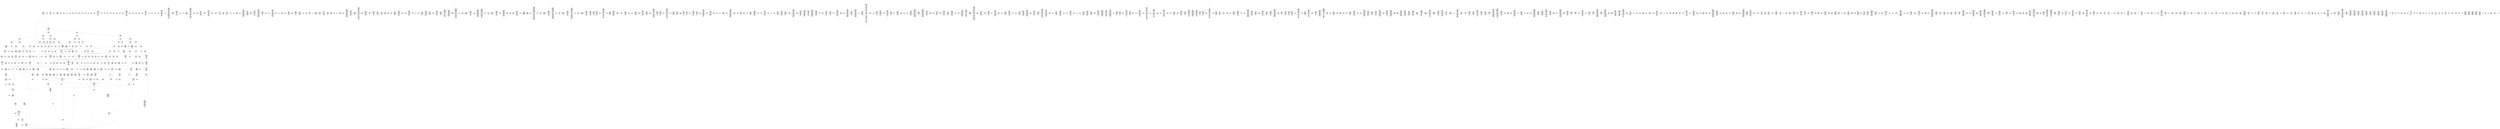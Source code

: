 /* Generated by GvGen v.1.0 (https://www.github.com/stricaud/gvgen) */

digraph G {
compound=true;
   node1 [label="[anywhere]"];
   node2 [label="# 0x0
PUSHX Data
PUSHX Data
MSTORE
PUSHX LogicData
CALLDATASIZE
LT
PUSHX Data
JUMPI
"];
   node3 [label="# 0xd
PUSHX Data
CALLDATALOAD
PUSHX BitData
SHR
PUSHX LogicData
GT
PUSHX Data
JUMPI
"];
   node4 [label="# 0x1e
PUSHX LogicData
GT
PUSHX Data
JUMPI
"];
   node5 [label="# 0x29
PUSHX LogicData
GT
PUSHX Data
JUMPI
"];
   node6 [label="# 0x34
PUSHX LogicData
EQ
PUSHX Data
JUMPI
"];
   node7 [label="# 0x3f
PUSHX LogicData
EQ
PUSHX Data
JUMPI
"];
   node8 [label="# 0x4a
PUSHX LogicData
EQ
PUSHX Data
JUMPI
"];
   node9 [label="# 0x55
PUSHX LogicData
EQ
PUSHX Data
JUMPI
"];
   node10 [label="# 0x60
PUSHX LogicData
EQ
PUSHX Data
JUMPI
"];
   node11 [label="# 0x6b
PUSHX LogicData
EQ
PUSHX Data
JUMPI
"];
   node12 [label="# 0x76
PUSHX Data
REVERT
"];
   node13 [label="# 0x7a
JUMPDEST
PUSHX LogicData
EQ
PUSHX Data
JUMPI
"];
   node14 [label="# 0x86
PUSHX LogicData
EQ
PUSHX Data
JUMPI
"];
   node15 [label="# 0x91
PUSHX LogicData
EQ
PUSHX Data
JUMPI
"];
   node16 [label="# 0x9c
PUSHX LogicData
EQ
PUSHX Data
JUMPI
"];
   node17 [label="# 0xa7
PUSHX LogicData
EQ
PUSHX Data
JUMPI
"];
   node18 [label="# 0xb2
PUSHX Data
REVERT
"];
   node19 [label="# 0xb6
JUMPDEST
PUSHX LogicData
GT
PUSHX Data
JUMPI
"];
   node20 [label="# 0xc2
PUSHX LogicData
EQ
PUSHX Data
JUMPI
"];
   node21 [label="# 0xcd
PUSHX LogicData
EQ
PUSHX Data
JUMPI
"];
   node22 [label="# 0xd8
PUSHX LogicData
EQ
PUSHX Data
JUMPI
"];
   node23 [label="# 0xe3
PUSHX LogicData
EQ
PUSHX Data
JUMPI
"];
   node24 [label="# 0xee
PUSHX LogicData
EQ
PUSHX Data
JUMPI
"];
   node25 [label="# 0xf9
PUSHX Data
REVERT
"];
   node26 [label="# 0xfd
JUMPDEST
PUSHX LogicData
EQ
PUSHX Data
JUMPI
"];
   node27 [label="# 0x109
PUSHX LogicData
EQ
PUSHX Data
JUMPI
"];
   node28 [label="# 0x114
PUSHX LogicData
EQ
PUSHX Data
JUMPI
"];
   node29 [label="# 0x11f
PUSHX LogicData
EQ
PUSHX Data
JUMPI
"];
   node30 [label="# 0x12a
PUSHX LogicData
EQ
PUSHX Data
JUMPI
"];
   node31 [label="# 0x135
PUSHX Data
REVERT
"];
   node32 [label="# 0x139
JUMPDEST
PUSHX LogicData
GT
PUSHX Data
JUMPI
"];
   node33 [label="# 0x145
PUSHX LogicData
GT
PUSHX Data
JUMPI
"];
   node34 [label="# 0x150
PUSHX LogicData
EQ
PUSHX Data
JUMPI
"];
   node35 [label="# 0x15b
PUSHX LogicData
EQ
PUSHX Data
JUMPI
"];
   node36 [label="# 0x166
PUSHX LogicData
EQ
PUSHX Data
JUMPI
"];
   node37 [label="# 0x171
PUSHX LogicData
EQ
PUSHX Data
JUMPI
"];
   node38 [label="# 0x17c
PUSHX LogicData
EQ
PUSHX Data
JUMPI
"];
   node39 [label="# 0x187
PUSHX LogicData
EQ
PUSHX Data
JUMPI
"];
   node40 [label="# 0x192
PUSHX Data
REVERT
"];
   node41 [label="# 0x196
JUMPDEST
PUSHX LogicData
EQ
PUSHX Data
JUMPI
"];
   node42 [label="# 0x1a2
PUSHX LogicData
EQ
PUSHX Data
JUMPI
"];
   node43 [label="# 0x1ad
PUSHX LogicData
EQ
PUSHX Data
JUMPI
"];
   node44 [label="# 0x1b8
PUSHX LogicData
EQ
PUSHX Data
JUMPI
"];
   node45 [label="# 0x1c3
PUSHX LogicData
EQ
PUSHX Data
JUMPI
"];
   node46 [label="# 0x1ce
PUSHX Data
REVERT
"];
   node47 [label="# 0x1d2
JUMPDEST
PUSHX LogicData
GT
PUSHX Data
JUMPI
"];
   node48 [label="# 0x1de
PUSHX LogicData
EQ
PUSHX Data
JUMPI
"];
   node49 [label="# 0x1e9
PUSHX LogicData
EQ
PUSHX Data
JUMPI
"];
   node50 [label="# 0x1f4
PUSHX LogicData
EQ
PUSHX Data
JUMPI
"];
   node51 [label="# 0x1ff
PUSHX LogicData
EQ
PUSHX Data
JUMPI
"];
   node52 [label="# 0x20a
PUSHX LogicData
EQ
PUSHX Data
JUMPI
"];
   node53 [label="# 0x215
PUSHX Data
REVERT
"];
   node54 [label="# 0x219
JUMPDEST
PUSHX LogicData
EQ
PUSHX Data
JUMPI
"];
   node55 [label="# 0x225
PUSHX LogicData
EQ
PUSHX Data
JUMPI
"];
   node56 [label="# 0x230
PUSHX LogicData
EQ
PUSHX Data
JUMPI
"];
   node57 [label="# 0x23b
PUSHX LogicData
EQ
PUSHX Data
JUMPI
"];
   node58 [label="# 0x246
PUSHX LogicData
EQ
PUSHX Data
JUMPI
"];
   node59 [label="# 0x251
JUMPDEST
PUSHX Data
REVERT
"];
   node60 [label="# 0x256
JUMPDEST
CALLVALUE
ISZERO
PUSHX Data
JUMPI
"];
   node61 [label="# 0x25e
PUSHX Data
REVERT
"];
   node62 [label="# 0x262
JUMPDEST
PUSHX Data
PUSHX Data
CALLDATASIZE
PUSHX Data
PUSHX Data
JUMP
"];
   node63 [label="# 0x271
JUMPDEST
PUSHX Data
JUMP
"];
   node64 [label="# 0x276
JUMPDEST
PUSHX MemData
MLOAD
ISZERO
ISZERO
MSTORE
PUSHX ArithData
ADD
"];
   node65 [label="# 0x282
JUMPDEST
PUSHX MemData
MLOAD
SUB
RETURN
"];
   node66 [label="# 0x28b
JUMPDEST
CALLVALUE
ISZERO
PUSHX Data
JUMPI
"];
   node67 [label="# 0x293
PUSHX Data
REVERT
"];
   node68 [label="# 0x297
JUMPDEST
PUSHX Data
PUSHX Data
CALLDATASIZE
PUSHX Data
PUSHX Data
JUMP
"];
   node69 [label="# 0x2a6
JUMPDEST
PUSHX Data
JUMP
"];
   node70 [label="# 0x2ab
JUMPDEST
PUSHX MemData
MLOAD
MSTORE
PUSHX ArithData
ADD
PUSHX Data
JUMP
"];
   node71 [label="# 0x2b9
JUMPDEST
CALLVALUE
ISZERO
PUSHX Data
JUMPI
"];
   node72 [label="# 0x2c1
PUSHX Data
REVERT
"];
   node73 [label="# 0x2c5
JUMPDEST
PUSHX Data
PUSHX Data
JUMP
"];
   node74 [label="# 0x2ce
JUMPDEST
PUSHX MemData
MLOAD
PUSHX Data
PUSHX Data
JUMP
"];
   node75 [label="# 0x2db
JUMPDEST
CALLVALUE
ISZERO
PUSHX Data
JUMPI
"];
   node76 [label="# 0x2e3
PUSHX Data
REVERT
"];
   node77 [label="# 0x2e7
JUMPDEST
PUSHX Data
PUSHX Data
CALLDATASIZE
PUSHX Data
PUSHX Data
JUMP
"];
   node78 [label="# 0x2f6
JUMPDEST
PUSHX Data
JUMP
"];
   node79 [label="# 0x2fb
JUMPDEST
PUSHX MemData
MLOAD
PUSHX ArithData
PUSHX BitData
PUSHX BitData
SHL
SUB
AND
MSTORE
PUSHX ArithData
ADD
PUSHX Data
JUMP
"];
   node80 [label="# 0x313
JUMPDEST
CALLVALUE
ISZERO
PUSHX Data
JUMPI
"];
   node81 [label="# 0x31b
PUSHX Data
REVERT
"];
   node82 [label="# 0x31f
JUMPDEST
PUSHX Data
PUSHX Data
CALLDATASIZE
PUSHX Data
PUSHX Data
JUMP
"];
   node83 [label="# 0x32e
JUMPDEST
PUSHX Data
JUMP
"];
   node84 [label="# 0x333
JUMPDEST
STOP
"];
   node85 [label="# 0x335
JUMPDEST
CALLVALUE
ISZERO
PUSHX Data
JUMPI
"];
   node86 [label="# 0x33d
PUSHX Data
REVERT
"];
   node87 [label="# 0x341
JUMPDEST
PUSHX StorData
SLOAD
PUSHX Data
JUMP
"];
   node88 [label="# 0x34a
JUMPDEST
CALLVALUE
ISZERO
PUSHX Data
JUMPI
"];
   node89 [label="# 0x352
PUSHX Data
REVERT
"];
   node90 [label="# 0x356
JUMPDEST
PUSHX Data
PUSHX Data
CALLDATASIZE
PUSHX Data
PUSHX Data
JUMP
"];
   node91 [label="# 0x365
JUMPDEST
PUSHX Data
JUMP
"];
   node92 [label="# 0x36a
JUMPDEST
CALLVALUE
ISZERO
PUSHX Data
JUMPI
"];
   node93 [label="# 0x372
PUSHX Data
REVERT
"];
   node94 [label="# 0x376
JUMPDEST
PUSHX Data
PUSHX Data
CALLDATASIZE
PUSHX Data
PUSHX Data
JUMP
"];
   node95 [label="# 0x385
JUMPDEST
PUSHX Data
JUMP
"];
   node96 [label="# 0x38a
JUMPDEST
CALLVALUE
ISZERO
PUSHX Data
JUMPI
"];
   node97 [label="# 0x392
PUSHX Data
REVERT
"];
   node98 [label="# 0x396
JUMPDEST
PUSHX Data
PUSHX Data
CALLDATASIZE
PUSHX Data
PUSHX Data
JUMP
"];
   node99 [label="# 0x3a5
JUMPDEST
PUSHX Data
JUMP
"];
   node100 [label="# 0x3aa
JUMPDEST
CALLVALUE
ISZERO
PUSHX Data
JUMPI
"];
   node101 [label="# 0x3b2
PUSHX Data
REVERT
"];
   node102 [label="# 0x3b6
JUMPDEST
PUSHX Data
PUSHX Data
CALLDATASIZE
PUSHX Data
PUSHX Data
JUMP
"];
   node103 [label="# 0x3c5
JUMPDEST
PUSHX Data
JUMP
"];
   node104 [label="# 0x3ca
JUMPDEST
CALLVALUE
ISZERO
PUSHX Data
JUMPI
"];
   node105 [label="# 0x3d2
PUSHX Data
REVERT
"];
   node106 [label="# 0x3d6
JUMPDEST
PUSHX StorData
SLOAD
PUSHX Data
PUSHX ArithData
PUSHX BitData
PUSHX BitData
SHL
SUB
AND
JUMP
"];
   node107 [label="# 0x3ea
JUMPDEST
CALLVALUE
ISZERO
PUSHX Data
JUMPI
"];
   node108 [label="# 0x3f2
PUSHX Data
REVERT
"];
   node109 [label="# 0x3f6
JUMPDEST
PUSHX Data
PUSHX Data
CALLDATASIZE
PUSHX Data
PUSHX Data
JUMP
"];
   node110 [label="# 0x405
JUMPDEST
PUSHX Data
JUMP
"];
   node111 [label="# 0x40a
JUMPDEST
CALLVALUE
ISZERO
PUSHX Data
JUMPI
"];
   node112 [label="# 0x412
PUSHX Data
REVERT
"];
   node113 [label="# 0x416
JUMPDEST
PUSHX StorData
SLOAD
PUSHX Data
PUSHX ArithData
PUSHX BitData
PUSHX BitData
SHL
SUB
AND
JUMP
"];
   node114 [label="# 0x42a
JUMPDEST
CALLVALUE
ISZERO
PUSHX Data
JUMPI
"];
   node115 [label="# 0x432
PUSHX Data
REVERT
"];
   node116 [label="# 0x436
JUMPDEST
PUSHX Data
PUSHX Data
CALLDATASIZE
PUSHX Data
PUSHX Data
JUMP
"];
   node117 [label="# 0x445
JUMPDEST
PUSHX Data
JUMP
"];
   node118 [label="# 0x44a
JUMPDEST
CALLVALUE
ISZERO
PUSHX Data
JUMPI
"];
   node119 [label="# 0x452
PUSHX Data
REVERT
"];
   node120 [label="# 0x456
JUMPDEST
PUSHX Data
PUSHX Data
CALLDATASIZE
PUSHX Data
PUSHX Data
JUMP
"];
   node121 [label="# 0x465
JUMPDEST
PUSHX Data
JUMP
"];
   node122 [label="# 0x46a
JUMPDEST
CALLVALUE
ISZERO
PUSHX Data
JUMPI
"];
   node123 [label="# 0x472
PUSHX Data
REVERT
"];
   node124 [label="# 0x476
JUMPDEST
PUSHX Data
PUSHX Data
CALLDATASIZE
PUSHX Data
PUSHX Data
JUMP
"];
   node125 [label="# 0x485
JUMPDEST
PUSHX Data
JUMP
"];
   node126 [label="# 0x48a
JUMPDEST
CALLVALUE
ISZERO
PUSHX Data
JUMPI
"];
   node127 [label="# 0x492
PUSHX Data
REVERT
"];
   node128 [label="# 0x496
JUMPDEST
PUSHX Data
PUSHX Data
CALLDATASIZE
PUSHX Data
PUSHX Data
JUMP
"];
   node129 [label="# 0x4a5
JUMPDEST
PUSHX Data
JUMP
"];
   node130 [label="# 0x4aa
JUMPDEST
PUSHX Data
MLOAD
PUSHX ArithData
PUSHX BitData
PUSHX BitData
SHL
SUB
AND
MSTORE
PUSHX ArithData
ADD
MSTORE
ADD
PUSHX Data
JUMP
"];
   node131 [label="# 0x4c9
JUMPDEST
CALLVALUE
ISZERO
PUSHX Data
JUMPI
"];
   node132 [label="# 0x4d1
PUSHX Data
REVERT
"];
   node133 [label="# 0x4d5
JUMPDEST
PUSHX Data
PUSHX Data
CALLDATASIZE
PUSHX Data
PUSHX Data
JUMP
"];
   node134 [label="# 0x4e4
JUMPDEST
PUSHX Data
JUMP
"];
   node135 [label="# 0x4e9
JUMPDEST
CALLVALUE
ISZERO
PUSHX Data
JUMPI
"];
   node136 [label="# 0x4f1
PUSHX Data
REVERT
"];
   node137 [label="# 0x4f5
JUMPDEST
PUSHX Data
PUSHX Data
CALLDATASIZE
PUSHX Data
PUSHX Data
JUMP
"];
   node138 [label="# 0x504
JUMPDEST
PUSHX Data
JUMP
"];
   node139 [label="# 0x509
JUMPDEST
CALLVALUE
ISZERO
PUSHX Data
JUMPI
"];
   node140 [label="# 0x511
PUSHX Data
REVERT
"];
   node141 [label="# 0x515
JUMPDEST
PUSHX Data
PUSHX Data
CALLDATASIZE
PUSHX Data
PUSHX Data
JUMP
"];
   node142 [label="# 0x524
JUMPDEST
PUSHX Data
JUMP
"];
   node143 [label="# 0x529
JUMPDEST
CALLVALUE
ISZERO
PUSHX Data
JUMPI
"];
   node144 [label="# 0x531
PUSHX Data
REVERT
"];
   node145 [label="# 0x535
JUMPDEST
PUSHX Data
PUSHX Data
CALLDATASIZE
PUSHX Data
PUSHX Data
JUMP
"];
   node146 [label="# 0x544
JUMPDEST
PUSHX Data
JUMP
"];
   node147 [label="# 0x549
JUMPDEST
CALLVALUE
ISZERO
PUSHX Data
JUMPI
"];
   node148 [label="# 0x551
PUSHX Data
REVERT
"];
   node149 [label="# 0x555
JUMPDEST
PUSHX Data
PUSHX Data
CALLDATASIZE
PUSHX Data
PUSHX Data
JUMP
"];
   node150 [label="# 0x564
JUMPDEST
PUSHX Data
JUMP
"];
   node151 [label="# 0x569
JUMPDEST
CALLVALUE
ISZERO
PUSHX Data
JUMPI
"];
   node152 [label="# 0x571
PUSHX Data
REVERT
"];
   node153 [label="# 0x575
JUMPDEST
PUSHX Data
PUSHX Data
JUMP
"];
   node154 [label="# 0x57e
JUMPDEST
CALLVALUE
ISZERO
PUSHX Data
JUMPI
"];
   node155 [label="# 0x586
PUSHX Data
REVERT
"];
   node156 [label="# 0x58a
JUMPDEST
PUSHX Data
PUSHX StorData
SLOAD
JUMP
"];
   node157 [label="# 0x594
JUMPDEST
CALLVALUE
ISZERO
PUSHX Data
JUMPI
"];
   node158 [label="# 0x59c
PUSHX Data
REVERT
"];
   node159 [label="# 0x5a0
JUMPDEST
PUSHX Data
PUSHX Data
CALLDATASIZE
PUSHX Data
PUSHX Data
JUMP
"];
   node160 [label="# 0x5af
JUMPDEST
PUSHX Data
JUMP
"];
   node161 [label="# 0x5b4
JUMPDEST
CALLVALUE
ISZERO
PUSHX Data
JUMPI
"];
   node162 [label="# 0x5bc
PUSHX Data
REVERT
"];
   node163 [label="# 0x5c0
JUMPDEST
PUSHX Data
PUSHX Data
CALLDATASIZE
PUSHX Data
PUSHX Data
JUMP
"];
   node164 [label="# 0x5cf
JUMPDEST
PUSHX Data
JUMP
"];
   node165 [label="# 0x5d4
JUMPDEST
CALLVALUE
ISZERO
PUSHX Data
JUMPI
"];
   node166 [label="# 0x5dc
PUSHX Data
REVERT
"];
   node167 [label="# 0x5e0
JUMPDEST
PUSHX Data
PUSHX Data
CALLDATASIZE
PUSHX Data
PUSHX Data
JUMP
"];
   node168 [label="# 0x5ef
JUMPDEST
PUSHX Data
JUMP
"];
   node169 [label="# 0x5f4
JUMPDEST
PUSHX Data
MLOAD
MSTORE
PUSHX ArithData
PUSHX BitData
PUSHX BitData
SHL
SUB
AND
PUSHX ArithData
ADD
MSTORE
ADD
MSTORE
PUSHX ArithData
ADD
PUSHX Data
JUMP
"];
   node170 [label="# 0x617
JUMPDEST
CALLVALUE
ISZERO
PUSHX Data
JUMPI
"];
   node171 [label="# 0x61f
PUSHX Data
REVERT
"];
   node172 [label="# 0x623
JUMPDEST
PUSHX Data
PUSHX Data
CALLDATASIZE
PUSHX Data
PUSHX Data
JUMP
"];
   node173 [label="# 0x632
JUMPDEST
PUSHX Data
JUMP
"];
   node174 [label="# 0x637
JUMPDEST
CALLVALUE
ISZERO
PUSHX Data
JUMPI
"];
   node175 [label="# 0x63f
PUSHX Data
REVERT
"];
   node176 [label="# 0x643
JUMPDEST
PUSHX StorData
SLOAD
PUSHX ArithData
PUSHX BitData
PUSHX BitData
SHL
SUB
AND
PUSHX Data
JUMP
"];
   node177 [label="# 0x655
JUMPDEST
CALLVALUE
ISZERO
PUSHX Data
JUMPI
"];
   node178 [label="# 0x65d
PUSHX Data
REVERT
"];
   node179 [label="# 0x661
JUMPDEST
PUSHX Data
PUSHX Data
JUMP
"];
   node180 [label="# 0x66a
JUMPDEST
CALLVALUE
ISZERO
PUSHX Data
JUMPI
"];
   node181 [label="# 0x672
PUSHX Data
REVERT
"];
   node182 [label="# 0x676
JUMPDEST
PUSHX Data
PUSHX Data
CALLDATASIZE
PUSHX Data
PUSHX Data
JUMP
"];
   node183 [label="# 0x685
JUMPDEST
PUSHX Data
JUMP
"];
   node184 [label="# 0x68a
JUMPDEST
CALLVALUE
ISZERO
PUSHX Data
JUMPI
"];
   node185 [label="# 0x692
PUSHX Data
REVERT
"];
   node186 [label="# 0x696
JUMPDEST
PUSHX Data
PUSHX Data
CALLDATASIZE
PUSHX Data
PUSHX Data
JUMP
"];
   node187 [label="# 0x6a5
JUMPDEST
PUSHX Data
JUMP
"];
   node188 [label="# 0x6aa
JUMPDEST
CALLVALUE
ISZERO
PUSHX Data
JUMPI
"];
   node189 [label="# 0x6b2
PUSHX Data
REVERT
"];
   node190 [label="# 0x6b6
JUMPDEST
PUSHX Data
PUSHX Data
CALLDATASIZE
PUSHX Data
PUSHX Data
JUMP
"];
   node191 [label="# 0x6c5
JUMPDEST
PUSHX Data
JUMP
"];
   node192 [label="# 0x6ca
JUMPDEST
CALLVALUE
ISZERO
PUSHX Data
JUMPI
"];
   node193 [label="# 0x6d2
PUSHX Data
REVERT
"];
   node194 [label="# 0x6d6
JUMPDEST
PUSHX Data
PUSHX Data
CALLDATASIZE
PUSHX Data
PUSHX Data
JUMP
"];
   node195 [label="# 0x6e5
JUMPDEST
PUSHX Data
JUMP
"];
   node196 [label="# 0x6ea
JUMPDEST
CALLVALUE
ISZERO
PUSHX Data
JUMPI
"];
   node197 [label="# 0x6f2
PUSHX Data
REVERT
"];
   node198 [label="# 0x6f6
JUMPDEST
PUSHX Data
PUSHX Data
CALLDATASIZE
PUSHX Data
PUSHX Data
JUMP
"];
   node199 [label="# 0x705
JUMPDEST
PUSHX Data
PUSHX Data
MSTORE
PUSHX Data
MSTORE
PUSHX Data
SHA3
MSTORE
MSTORE
SHA3
SLOAD
PUSHX BitData
AND
JUMP
"];
   node200 [label="# 0x725
JUMPDEST
CALLVALUE
ISZERO
PUSHX Data
JUMPI
"];
   node201 [label="# 0x72d
PUSHX Data
REVERT
"];
   node202 [label="# 0x731
JUMPDEST
PUSHX Data
PUSHX Data
CALLDATASIZE
PUSHX Data
PUSHX Data
JUMP
"];
   node203 [label="# 0x740
JUMPDEST
PUSHX Data
JUMP
"];
   node204 [label="# 0x745
JUMPDEST
CALLVALUE
ISZERO
PUSHX Data
JUMPI
"];
   node205 [label="# 0x74d
PUSHX Data
REVERT
"];
   node206 [label="# 0x751
JUMPDEST
PUSHX Data
PUSHX Data
CALLDATASIZE
PUSHX Data
PUSHX Data
JUMP
"];
   node207 [label="# 0x760
JUMPDEST
PUSHX Data
JUMP
"];
   node208 [label="# 0x765
JUMPDEST
PUSHX Data
PUSHX Data
CALLDATASIZE
PUSHX Data
PUSHX Data
JUMP
"];
   node209 [label="# 0x773
JUMPDEST
PUSHX Data
JUMP
"];
   node210 [label="# 0x778
JUMPDEST
CALLVALUE
ISZERO
PUSHX Data
JUMPI
"];
   node211 [label="# 0x780
PUSHX Data
REVERT
"];
   node212 [label="# 0x784
JUMPDEST
PUSHX Data
PUSHX Data
CALLDATASIZE
PUSHX Data
PUSHX Data
JUMP
"];
   node213 [label="# 0x793
JUMPDEST
PUSHX Data
JUMP
"];
   node214 [label="# 0x798
JUMPDEST
CALLVALUE
ISZERO
PUSHX Data
JUMPI
"];
   node215 [label="# 0x7a0
PUSHX Data
REVERT
"];
   node216 [label="# 0x7a4
JUMPDEST
PUSHX Data
PUSHX Data
CALLDATASIZE
PUSHX Data
PUSHX Data
JUMP
"];
   node217 [label="# 0x7b3
JUMPDEST
PUSHX ArithData
PUSHX BitData
PUSHX BitData
SHL
SUB
AND
PUSHX Data
MSTORE
PUSHX Data
PUSHX Data
MSTORE
PUSHX Data
SHA3
AND
MSTORE
MSTORE
SHA3
SLOAD
PUSHX BitData
AND
JUMP
"];
   node218 [label="# 0x7e1
JUMPDEST
CALLVALUE
ISZERO
PUSHX Data
JUMPI
"];
   node219 [label="# 0x7e9
PUSHX Data
REVERT
"];
   node220 [label="# 0x7ed
JUMPDEST
PUSHX Data
PUSHX Data
CALLDATASIZE
PUSHX Data
PUSHX Data
JUMP
"];
   node221 [label="# 0x7fc
JUMPDEST
PUSHX Data
JUMP
"];
   node222 [label="# 0x801
JUMPDEST
CALLVALUE
ISZERO
PUSHX Data
JUMPI
"];
   node223 [label="# 0x809
PUSHX Data
REVERT
"];
   node224 [label="# 0x80d
JUMPDEST
PUSHX Data
PUSHX Data
CALLDATASIZE
PUSHX Data
PUSHX Data
JUMP
"];
   node225 [label="# 0x81c
JUMPDEST
PUSHX Data
PUSHX Data
MSTORE
PUSHX Data
MSTORE
PUSHX Data
SHA3
SLOAD
PUSHX ArithData
ADD
SLOAD
PUSHX ArithData
ADD
SLOAD
PUSHX ArithData
ADD
SLOAD
PUSHX ArithData
ADD
SLOAD
PUSHX ArithData
ADD
SLOAD
PUSHX BitData
AND
PUSHX ArithData
PUSHX BitData
PUSHX BitData
SHL
SUB
PUSHX Data
DIV
AND
PUSHX BitData
PUSHX BitData
SHL
DIV
AND
JUMP
"];
   node226 [label="# 0x86c
JUMPDEST
PUSHX MemData
MLOAD
PUSHX Data
PUSHX Data
JUMP
"];
   node227 [label="# 0x880
JUMPDEST
PUSHX Data
PUSHX ArithData
PUSHX BitData
PUSHX BitData
SHL
SUB
NOT
AND
PUSHX BitData
PUSHX BitData
SHL
EQ
PUSHX Data
JUMPI
"];
   node228 [label="# 0x89c
PUSHX Data
PUSHX Data
JUMP
"];
   node229 [label="# 0x8a5
JUMPDEST
JUMP
"];
   node230 [label="# 0x8ab
JUMPDEST
PUSHX StorData
SLOAD
PUSHX Data
PUSHX Data
PUSHX Data
PUSHX Data
JUMP
"];
   node231 [label="# 0x8bc
JUMPDEST
PUSHX Data
SSTORE
PUSHX Data
MSTORE
PUSHX Data
PUSHX Data
MSTORE
PUSHX Data
SHA3
SLOAD
PUSHX ArithData
ADD
SSTORE
PUSHX BitData
PUSHX BitData
SHL
NOT
CALLER
PUSHX ArithData
MUL
AND
PUSHX ArithData
PUSHX BitData
PUSHX BitData
SHL
SUB
NOT
AND
OR
PUSHX ArithData
PUSHX BitData
PUSHX BitData
SHL
ADD
OR
SSTORE
PUSHX Data
"];
   node232 [label="# 0x907
JUMPDEST
PUSHX Data
JUMP
"];
   node233 [label="# 0x90d
JUMPDEST
PUSHX Data
PUSHX Data
JUMP
"];
   node234 [label="# 0x917
JUMPDEST
CALLER
PUSHX ArithData
PUSHX BitData
PUSHX BitData
SHL
SUB
AND
PUSHX Data
PUSHX MemData
MLOAD
PUSHX Data
PUSHX Data
JUMP
"];
   node235 [label="# 0x954
JUMPDEST
PUSHX MemData
MLOAD
SUB
LOGX
JUMP
"];
   node236 [label="# 0x963
JUMPDEST
PUSHX Data
PUSHX StorData
SLOAD
PUSHX Data
PUSHX Data
JUMP
"];
   node237 [label="# 0x972
JUMPDEST
PUSHX ArithData
ADD
PUSHX ArithData
DIV
MUL
PUSHX ArithData
ADD
PUSHX MemData
MLOAD
ADD
PUSHX Data
MSTORE
MSTORE
PUSHX ArithData
ADD
SLOAD
PUSHX Data
PUSHX Data
JUMP
"];
   node238 [label="# 0x99e
JUMPDEST
ISZERO
PUSHX Data
JUMPI
"];
   node239 [label="# 0x9a5
PUSHX LogicData
LT
PUSHX Data
JUMPI
"];
   node240 [label="# 0x9ad
PUSHX ArithData
SLOAD
DIV
MUL
MSTORE
PUSHX ArithData
ADD
PUSHX Data
JUMP
"];
   node241 [label="# 0x9c0
JUMPDEST
ADD
PUSHX Data
MSTORE
PUSHX Data
PUSHX Data
SHA3
"];
   node242 [label="# 0x9ce
JUMPDEST
SLOAD
MSTORE
PUSHX ArithData
ADD
PUSHX ArithData
ADD
GT
PUSHX Data
JUMPI
"];
   node243 [label="# 0x9e2
SUB
PUSHX BitData
AND
ADD
"];
   node244 [label="# 0x9eb
JUMPDEST
JUMP
"];
   node245 [label="# 0x9f5
JUMPDEST
PUSHX Data
PUSHX Data
PUSHX Data
JUMP
"];
   node246 [label="# 0xa00
JUMPDEST
PUSHX Data
JUMPI
"];
   node247 [label="# 0xa05
PUSHX MemData
MLOAD
PUSHX BitData
PUSHX BitData
SHL
MSTORE
PUSHX Data
PUSHX ArithData
ADD
MSTORE
PUSHX Data
PUSHX ArithData
ADD
MSTORE
PUSHX Data
PUSHX ArithData
ADD
MSTORE
PUSHX BitData
PUSHX BitData
SHL
PUSHX ArithData
ADD
MSTORE
PUSHX ArithData
ADD
"];
   node248 [label="# 0xa5d
JUMPDEST
PUSHX MemData
MLOAD
SUB
REVERT
"];
   node249 [label="# 0xa66
JUMPDEST
PUSHX Data
MSTORE
PUSHX Data
PUSHX Data
MSTORE
PUSHX Data
SHA3
SLOAD
PUSHX ArithData
PUSHX BitData
PUSHX BitData
SHL
SUB
AND
JUMP
"];
   node250 [label="# 0xa82
JUMPDEST
PUSHX Data
PUSHX Data
PUSHX Data
JUMP
"];
   node251 [label="# 0xa8d
JUMPDEST
PUSHX ArithData
PUSHX BitData
PUSHX BitData
SHL
SUB
AND
PUSHX ArithData
PUSHX BitData
PUSHX BitData
SHL
SUB
AND
EQ
ISZERO
PUSHX Data
JUMPI
"];
   node252 [label="# 0xaaa
PUSHX MemData
MLOAD
PUSHX BitData
PUSHX BitData
SHL
MSTORE
PUSHX Data
PUSHX ArithData
ADD
MSTORE
PUSHX Data
PUSHX ArithData
ADD
MSTORE
PUSHX Data
PUSHX ArithData
ADD
MSTORE
PUSHX BitData
PUSHX BitData
SHL
PUSHX ArithData
ADD
MSTORE
PUSHX ArithData
ADD
PUSHX Data
JUMP
"];
   node253 [label="# 0xafb
JUMPDEST
CALLER
PUSHX ArithData
PUSHX BitData
PUSHX BitData
SHL
SUB
AND
EQ
PUSHX Data
JUMPI
"];
   node254 [label="# 0xb0d
PUSHX Data
CALLER
PUSHX Data
JUMP
"];
   node255 [label="# 0xb17
JUMPDEST
PUSHX Data
JUMPI
"];
   node256 [label="# 0xb1c
PUSHX MemData
MLOAD
PUSHX BitData
PUSHX BitData
SHL
MSTORE
PUSHX Data
PUSHX ArithData
ADD
MSTORE
PUSHX Data
PUSHX ArithData
ADD
MSTORE
PUSHX Data
PUSHX ArithData
ADD
MSTORE
PUSHX Data
PUSHX ArithData
ADD
MSTORE
PUSHX ArithData
ADD
PUSHX Data
JUMP
"];
   node257 [label="# 0xb89
JUMPDEST
PUSHX Data
PUSHX Data
JUMP
"];
   node258 [label="# 0xb93
JUMPDEST
JUMP
"];
   node259 [label="# 0xb98
JUMPDEST
PUSHX Data
CALLER
PUSHX Data
JUMP
"];
   node260 [label="# 0xba2
JUMPDEST
PUSHX Data
JUMPI
"];
   node261 [label="# 0xba7
PUSHX MemData
MLOAD
PUSHX BitData
PUSHX BitData
SHL
MSTORE
PUSHX ArithData
ADD
PUSHX Data
PUSHX Data
JUMP
"];
   node262 [label="# 0xbbe
JUMPDEST
PUSHX Data
PUSHX Data
JUMP
"];
   node263 [label="# 0xbc9
JUMPDEST
PUSHX StorData
SLOAD
PUSHX ArithData
PUSHX BitData
PUSHX BitData
SHL
SUB
AND
CALLER
EQ
PUSHX Data
JUMPI
"];
   node264 [label="# 0xbdc
PUSHX MemData
MLOAD
PUSHX BitData
PUSHX BitData
SHL
MSTORE
PUSHX ArithData
ADD
PUSHX Data
PUSHX Data
JUMP
"];
   node265 [label="# 0xbf3
JUMPDEST
PUSHX Data
"];
   node266 [label="# 0xbf6
JUMPDEST
LT
ISZERO
PUSHX Data
JUMPI
"];
   node267 [label="# 0xbff
PUSHX StorData
SLOAD
PUSHX StorData
SLOAD
LT
PUSHX Data
JUMPI
"];
   node268 [label="# 0xc0a
JUMP
"];
   node269 [label="# 0xc0f
JUMPDEST
PUSHX Data
PUSHX Data
PUSHX Data
PUSHX StorData
SLOAD
PUSHX Data
JUMP
"];
   node270 [label="# 0xc1e
JUMPDEST
PUSHX MemData
MLOAD
PUSHX ArithData
ADD
PUSHX Data
PUSHX Data
JUMP
"];
   node271 [label="# 0xc2f
JUMPDEST
PUSHX MemData
MLOAD
PUSHX ArithData
SUB
SUB
MSTORE
PUSHX Data
MSTORE
PUSHX Data
PUSHX Data
JUMP
"];
   node272 [label="# 0xc4b
JUMPDEST
PUSHX StorData
SLOAD
PUSHX Data
PUSHX Data
PUSHX Data
JUMP
"];
   node273 [label="# 0xc5a
JUMPDEST
PUSHX Data
SSTORE
PUSHX Data
PUSHX Data
JUMP
"];
   node274 [label="# 0xc68
JUMPDEST
PUSHX Data
JUMP
"];
   node275 [label="# 0xc70
JUMPDEST
JUMP
"];
   node276 [label="# 0xc76
JUMPDEST
PUSHX Data
PUSHX Data
PUSHX Data
JUMP
"];
   node277 [label="# 0xc81
JUMPDEST
LT
PUSHX Data
JUMPI
"];
   node278 [label="# 0xc88
PUSHX MemData
MLOAD
PUSHX BitData
PUSHX BitData
SHL
MSTORE
PUSHX Data
PUSHX ArithData
ADD
MSTORE
PUSHX Data
PUSHX ArithData
ADD
MSTORE
PUSHX Data
PUSHX ArithData
ADD
MSTORE
PUSHX BitData
PUSHX BitData
SHL
PUSHX ArithData
ADD
MSTORE
PUSHX ArithData
ADD
PUSHX Data
JUMP
"];
   node279 [label="# 0xce3
JUMPDEST
PUSHX ArithData
PUSHX BitData
PUSHX BitData
SHL
SUB
AND
PUSHX Data
MSTORE
PUSHX Data
PUSHX Data
MSTORE
PUSHX Data
SHA3
MSTORE
MSTORE
SHA3
SLOAD
JUMP
"];
   node280 [label="# 0xd0c
JUMPDEST
PUSHX StorData
SLOAD
PUSHX Data
PUSHX Data
PUSHX Data
PUSHX Data
JUMP
"];
   node281 [label="# 0xd1d
JUMPDEST
PUSHX Data
SSTORE
PUSHX Data
MSTORE
PUSHX Data
PUSHX Data
MSTORE
PUSHX Data
SHA3
SLOAD
PUSHX ArithData
ADD
SSTORE
PUSHX BitData
PUSHX BitData
SHL
NOT
CALLER
PUSHX ArithData
MUL
AND
PUSHX ArithData
PUSHX BitData
PUSHX BitData
SHL
SUB
NOT
AND
OR
PUSHX ArithData
PUSHX BitData
PUSHX BitData
SHL
ADD
OR
SSTORE
PUSHX ArithData
ADD
SSTORE
PUSHX Data
PUSHX Data
JUMP
"];
   node282 [label="# 0xd73
JUMPDEST
PUSHX Data
PUSHX Data
JUMP
"];
   node283 [label="# 0xd7d
JUMPDEST
CALLER
PUSHX ArithData
PUSHX BitData
PUSHX BitData
SHL
SUB
AND
PUSHX Data
PUSHX MemData
MLOAD
PUSHX Data
PUSHX Data
JUMP
"];
   node284 [label="# 0xdbc
JUMPDEST
PUSHX MemData
MLOAD
SUB
LOGX
JUMP
"];
   node285 [label="# 0xdcc
JUMPDEST
PUSHX StorData
SLOAD
PUSHX ArithData
PUSHX BitData
PUSHX BitData
SHL
SUB
AND
CALLER
EQ
PUSHX Data
JUMPI
"];
   node286 [label="# 0xddf
PUSHX MemData
MLOAD
PUSHX BitData
PUSHX BitData
SHL
MSTORE
PUSHX ArithData
ADD
PUSHX Data
PUSHX Data
JUMP
"];
   node287 [label="# 0xdf6
JUMPDEST
MLOAD
PUSHX Data
PUSHX Data
PUSHX ArithData
ADD
PUSHX Data
JUMP
"];
   node288 [label="# 0xe09
JUMPDEST
PUSHX Data
SSTORE
PUSHX Data
PUSHX Data
SSTORE
JUMP
"];
   node289 [label="# 0xe15
JUMPDEST
PUSHX Data
PUSHX Data
JUMP
"];
   node290 [label="# 0xe20
JUMPDEST
PUSHX Data
JUMPI
"];
   node291 [label="# 0xe25
PUSHX MemData
MLOAD
PUSHX BitData
PUSHX BitData
SHL
MSTORE
PUSHX ArithData
ADD
PUSHX Data
PUSHX Data
JUMP
"];
   node292 [label="# 0xe3c
JUMPDEST
PUSHX Data
PUSHX Data
MSTORE
PUSHX Data
PUSHX Data
MSTORE
PUSHX Data
SHA3
SLOAD
PUSHX BitData
AND
PUSHX LogicData
GT
ISZERO
PUSHX Data
JUMPI
"];
   node293 [label="# 0xe5a
PUSHX Data
PUSHX Data
JUMP
"];
   node294 [label="# 0xe61
JUMPDEST
EQ
PUSHX Data
JUMPI
"];
   node295 [label="# 0xe68
PUSHX Data
PUSHX Data
MSTORE
PUSHX Data
PUSHX Data
MSTORE
PUSHX Data
SHA3
SLOAD
PUSHX BitData
AND
PUSHX LogicData
GT
ISZERO
PUSHX Data
JUMPI
"];
   node296 [label="# 0xe86
PUSHX Data
PUSHX Data
JUMP
"];
   node297 [label="# 0xe8d
JUMPDEST
EQ
"];
   node298 [label="# 0xe8f
JUMPDEST
PUSHX Data
JUMPI
"];
   node299 [label="# 0xe94
PUSHX MemData
MLOAD
PUSHX BitData
PUSHX BitData
SHL
MSTORE
PUSHX ArithData
ADD
PUSHX Data
PUSHX Data
JUMP
"];
   node300 [label="# 0xeab
JUMPDEST
PUSHX Data
MSTORE
PUSHX Data
PUSHX Data
MSTORE
PUSHX Data
SHA3
SLOAD
PUSHX BitData
PUSHX BitData
SHL
DIV
PUSHX BitData
AND
PUSHX Data
JUMPI
"];
   node301 [label="# 0xec9
PUSHX MemData
MLOAD
PUSHX BitData
PUSHX BitData
SHL
MSTORE
PUSHX ArithData
ADD
PUSHX Data
PUSHX Data
JUMP
"];
   node302 [label="# 0xee0
JUMPDEST
PUSHX Data
PUSHX Data
JUMP
"];
   node303 [label="# 0xee9
JUMPDEST
PUSHX ArithData
PUSHX BitData
PUSHX BitData
SHL
SUB
AND
CALLER
PUSHX ArithData
PUSHX BitData
PUSHX BitData
SHL
SUB
AND
EQ
PUSHX Data
JUMPI
"];
   node304 [label="# 0xf02
PUSHX MemData
MLOAD
PUSHX BitData
PUSHX BitData
SHL
MSTORE
PUSHX ArithData
ADD
PUSHX Data
PUSHX Data
JUMP
"];
   node305 [label="# 0xf19
JUMPDEST
PUSHX Data
MSTORE
PUSHX Data
PUSHX Data
MSTORE
PUSHX Data
SHA3
PUSHX ArithData
PUSHX BitData
PUSHX BitData
SHL
SUB
AND
MSTORE
MSTORE
SHA3
SLOAD
PUSHX BitData
AND
ISZERO
ISZERO
PUSHX LogicData
EQ
PUSHX Data
JUMPI
"];
   node306 [label="# 0xf49
PUSHX MemData
MLOAD
PUSHX BitData
PUSHX BitData
SHL
MSTORE
PUSHX Data
PUSHX ArithData
ADD
MSTORE
PUSHX Data
PUSHX ArithData
ADD
MSTORE
PUSHX Data
PUSHX ArithData
ADD
MSTORE
PUSHX ArithData
ADD
PUSHX Data
JUMP
"];
   node307 [label="# 0xf90
JUMPDEST
PUSHX Data
PUSHX Data
PUSHX Data
JUMP
"];
   node308 [label="# 0xf9c
JUMPDEST
PUSHX StorData
SLOAD
PUSHX MemData
MLOAD
PUSHX BitData
PUSHX BitData
SHL
MSTORE
PUSHX ArithData
PUSHX BitData
PUSHX BitData
SHL
SUB
AND
PUSHX ArithData
ADD
MSTORE
ADDRESS
PUSHX ArithData
ADD
MSTORE
AND
PUSHX Data
PUSHX ArithData
ADD
PUSHX Data
PUSHX MemData
MLOAD
SUB
EXTCODESIZE
ISZERO
ISZERO
PUSHX Data
JUMPI
"];
   node309 [label="# 0xfe5
PUSHX Data
REVERT
"];
   node310 [label="# 0xfe9
JUMPDEST
GAS
STATICCALL
ISZERO
ISZERO
PUSHX Data
JUMPI
"];
   node311 [label="# 0xff4
RETURNDATASIZE
PUSHX Data
RETURNDATACOPY
RETURNDATASIZE
PUSHX Data
REVERT
"];
   node312 [label="# 0xffd
JUMPDEST
PUSHX MemData
MLOAD
RETURNDATASIZE
PUSHX BitData
NOT
PUSHX ArithData
ADD
AND
ADD
PUSHX Data
MSTORE
ADD
PUSHX Data
PUSHX Data
JUMP
"];
   node313 [label="# 0x1021
JUMPDEST
GT
ISZERO
PUSHX Data
JUMPI
"];
   node314 [label="# 0x1029
PUSHX MemData
MLOAD
PUSHX BitData
PUSHX BitData
SHL
MSTORE
PUSHX Data
PUSHX ArithData
ADD
MSTORE
PUSHX ArithData
ADD
MSTORE
PUSHX Data
PUSHX ArithData
ADD
MSTORE
PUSHX BitData
PUSHX BitData
SHL
PUSHX ArithData
ADD
MSTORE
PUSHX ArithData
ADD
PUSHX Data
JUMP
"];
   node315 [label="# 0x107c
JUMPDEST
PUSHX StorData
SLOAD
PUSHX MemData
MLOAD
PUSHX BitData
PUSHX BitData
SHL
MSTORE
PUSHX ArithData
PUSHX BitData
PUSHX BitData
SHL
SUB
AND
PUSHX ArithData
ADD
MSTORE
AND
PUSHX Data
PUSHX ArithData
ADD
PUSHX Data
PUSHX MemData
MLOAD
SUB
EXTCODESIZE
ISZERO
ISZERO
PUSHX Data
JUMPI
"];
   node316 [label="# 0x10bd
PUSHX Data
REVERT
"];
   node317 [label="# 0x10c1
JUMPDEST
GAS
STATICCALL
ISZERO
ISZERO
PUSHX Data
JUMPI
"];
   node318 [label="# 0x10cc
RETURNDATASIZE
PUSHX Data
RETURNDATACOPY
RETURNDATASIZE
PUSHX Data
REVERT
"];
   node319 [label="# 0x10d5
JUMPDEST
PUSHX MemData
MLOAD
RETURNDATASIZE
PUSHX BitData
NOT
PUSHX ArithData
ADD
AND
ADD
PUSHX Data
MSTORE
ADD
PUSHX Data
PUSHX Data
JUMP
"];
   node320 [label="# 0x10f9
JUMPDEST
GT
ISZERO
PUSHX Data
JUMPI
"];
   node321 [label="# 0x1101
PUSHX MemData
MLOAD
PUSHX BitData
PUSHX BitData
SHL
MSTORE
PUSHX Data
PUSHX ArithData
ADD
MSTORE
PUSHX Data
PUSHX ArithData
ADD
MSTORE
PUSHX Data
PUSHX ArithData
ADD
MSTORE
PUSHX ArithData
ADD
PUSHX Data
JUMP
"];
   node322 [label="# 0x1148
JUMPDEST
PUSHX Data
PUSHX Data
PUSHX Data
JUMP
"];
   node323 [label="# 0x1153
JUMPDEST
PUSHX Data
PUSHX Data
JUMP
"];
   node324 [label="# 0x1160
JUMPDEST
PUSHX Data
PUSHX Data
PUSHX Data
JUMP
"];
   node325 [label="# 0x116c
JUMPDEST
PUSHX Data
MSTORE
PUSHX Data
PUSHX Data
MSTORE
PUSHX Data
SHA3
PUSHX ArithData
ADD
SLOAD
PUSHX Data
PUSHX Data
PUSHX Data
PUSHX Data
JUMP
"];
   node326 [label="# 0x1191
JUMPDEST
PUSHX Data
JUMP
"];
   node327 [label="# 0x1197
JUMPDEST
PUSHX Data
PUSHX Data
PUSHX StorData
SLOAD
PUSHX Data
PUSHX Data
PUSHX BitData
PUSHX BitData
AND
JUMP
"];
   node328 [label="# 0x11b5
JUMPDEST
PUSHX Data
PUSHX Data
PUSHX Data
PUSHX Data
JUMP
"];
   node329 [label="# 0x11c7
JUMPDEST
PUSHX Data
JUMP
"];
   node330 [label="# 0x11cd
JUMPDEST
PUSHX StorData
SLOAD
PUSHX Data
MSTORE
PUSHX Data
PUSHX Data
MSTORE
PUSHX MemData
SHA3
SLOAD
MLOAD
PUSHX BitData
PUSHX BitData
SHL
MSTORE
PUSHX ArithData
PUSHX BitData
PUSHX BitData
SHL
SUB
AND
PUSHX ArithData
ADD
MSTORE
PUSHX Data
DIV
AND
PUSHX ArithData
ADD
MSTORE
PUSHX ArithData
ADD
MSTORE
AND
PUSHX Data
PUSHX ArithData
ADD
PUSHX Data
PUSHX MemData
MLOAD
SUB
PUSHX Data
EXTCODESIZE
ISZERO
ISZERO
PUSHX Data
JUMPI
"];
   node331 [label="# 0x1235
PUSHX Data
REVERT
"];
   node332 [label="# 0x1239
JUMPDEST
GAS
CALL
ISZERO
ISZERO
PUSHX Data
JUMPI
"];
   node333 [label="# 0x1244
RETURNDATASIZE
PUSHX Data
RETURNDATACOPY
RETURNDATASIZE
PUSHX Data
REVERT
"];
   node334 [label="# 0x124d
JUMPDEST
PUSHX MemData
MLOAD
RETURNDATASIZE
PUSHX BitData
NOT
PUSHX ArithData
ADD
AND
ADD
PUSHX Data
MSTORE
ADD
PUSHX Data
PUSHX Data
JUMP
"];
   node335 [label="# 0x1271
JUMPDEST
PUSHX StorData
SLOAD
PUSHX StorData
SLOAD
PUSHX MemData
MLOAD
PUSHX BitData
PUSHX BitData
SHL
MSTORE
PUSHX ArithData
PUSHX BitData
PUSHX BitData
SHL
SUB
AND
PUSHX ArithData
ADD
MSTORE
AND
PUSHX ArithData
ADD
MSTORE
PUSHX ArithData
ADD
MSTORE
AND
PUSHX Data
PUSHX ArithData
ADD
PUSHX Data
PUSHX MemData
MLOAD
SUB
PUSHX Data
EXTCODESIZE
ISZERO
ISZERO
PUSHX Data
JUMPI
"];
   node336 [label="# 0x12c6
PUSHX Data
REVERT
"];
   node337 [label="# 0x12ca
JUMPDEST
GAS
CALL
ISZERO
ISZERO
PUSHX Data
JUMPI
"];
   node338 [label="# 0x12d5
RETURNDATASIZE
PUSHX Data
RETURNDATACOPY
RETURNDATASIZE
PUSHX Data
REVERT
"];
   node339 [label="# 0x12de
JUMPDEST
PUSHX MemData
MLOAD
RETURNDATASIZE
PUSHX BitData
NOT
PUSHX ArithData
ADD
AND
ADD
PUSHX Data
MSTORE
ADD
PUSHX Data
PUSHX Data
JUMP
"];
   node340 [label="# 0x1302
JUMPDEST
PUSHX StorData
SLOAD
PUSHX MemData
MLOAD
PUSHX BitData
PUSHX BitData
SHL
MSTORE
PUSHX ArithData
PUSHX BitData
PUSHX BitData
SHL
SUB
AND
PUSHX ArithData
ADD
MSTORE
AND
PUSHX ArithData
ADD
MSTORE
PUSHX ArithData
ADD
MSTORE
AND
PUSHX Data
PUSHX ArithData
ADD
PUSHX Data
PUSHX MemData
MLOAD
SUB
PUSHX Data
EXTCODESIZE
ISZERO
ISZERO
PUSHX Data
JUMPI
"];
   node341 [label="# 0x1355
PUSHX Data
REVERT
"];
   node342 [label="# 0x1359
JUMPDEST
GAS
CALL
ISZERO
ISZERO
PUSHX Data
JUMPI
"];
   node343 [label="# 0x1364
RETURNDATASIZE
PUSHX Data
RETURNDATACOPY
RETURNDATASIZE
PUSHX Data
REVERT
"];
   node344 [label="# 0x136d
JUMPDEST
PUSHX MemData
MLOAD
RETURNDATASIZE
PUSHX BitData
NOT
PUSHX ArithData
ADD
AND
ADD
PUSHX Data
MSTORE
ADD
PUSHX Data
PUSHX Data
JUMP
"];
   node345 [label="# 0x1391
JUMPDEST
PUSHX Data
MSTORE
PUSHX Data
PUSHX Data
MSTORE
PUSHX Data
SHA3
SLOAD
PUSHX BitData
PUSHX BitData
SHL
NOT
AND
SSTORE
"];
   node346 [label="# 0x13ac
JUMPDEST
PUSHX Data
MSTORE
PUSHX Data
PUSHX Data
MSTORE
PUSHX Data
SHA3
SLOAD
LT
ISZERO
PUSHX Data
JUMPI
"];
   node347 [label="# 0x13c3
PUSHX Data
MSTORE
PUSHX Data
PUSHX Data
MSTORE
PUSHX Data
SHA3
PUSHX Data
MSTORE
SHA3
SLOAD
LT
PUSHX Data
JUMPI
"];
   node348 [label="# 0x13e8
PUSHX Data
PUSHX Data
JUMP
"];
   node349 [label="# 0x13ef
JUMPDEST
PUSHX Data
MSTORE
PUSHX ArithData
SHA3
PUSHX ArithData
MUL
ADD
PUSHX ArithData
ADD
SLOAD
PUSHX ArithData
PUSHX BitData
PUSHX BitData
SHL
SUB
AND
MSTORE
ADD
MSTORE
PUSHX ArithData
ADD
SHA3
SLOAD
PUSHX BitData
NOT
AND
ISZERO
ISZERO
OR
SSTORE
PUSHX Data
PUSHX Data
JUMP
"];
   node350 [label="# 0x1435
JUMPDEST
PUSHX Data
JUMP
"];
   node351 [label="# 0x143d
JUMPDEST
PUSHX Data
MSTORE
PUSHX Data
PUSHX Data
MSTORE
PUSHX Data
SHA3
PUSHX Data
PUSHX Data
JUMP
"];
   node352 [label="# 0x1455
JUMPDEST
PUSHX ArithData
PUSHX BitData
PUSHX BitData
SHL
SUB
AND
PUSHX ArithData
PUSHX BitData
PUSHX BitData
SHL
SUB
AND
PUSHX Data
PUSHX Data
PUSHX Data
JUMP
"];
   node353 [label="# 0x1495
JUMPDEST
PUSHX MemData
MLOAD
PUSHX Data
PUSHX Data
JUMP
"];
   node354 [label="# 0x14a4
JUMPDEST
PUSHX MemData
MLOAD
SUB
LOGX
JUMP
"];
   node355 [label="# 0x14b8
JUMPDEST
PUSHX Data
PUSHX MemData
MLOAD
PUSHX ArithData
ADD
PUSHX Data
MSTORE
PUSHX Data
MSTORE
PUSHX Data
JUMP
"];
   node356 [label="# 0x14d3
JUMPDEST
PUSHX Data
PUSHX Data
JUMP
"];
   node357 [label="# 0x14dd
JUMPDEST
PUSHX Data
JUMPI
"];
   node358 [label="# 0x14e2
PUSHX MemData
MLOAD
PUSHX BitData
PUSHX BitData
SHL
MSTORE
PUSHX ArithData
ADD
PUSHX Data
PUSHX Data
JUMP
"];
   node359 [label="# 0x14f9
JUMPDEST
PUSHX Data
PUSHX Data
JUMP
"];
   node360 [label="# 0x1502
JUMPDEST
PUSHX ArithData
PUSHX BitData
PUSHX BitData
SHL
SUB
AND
CALLER
PUSHX ArithData
PUSHX BitData
PUSHX BitData
SHL
SUB
AND
EQ
PUSHX Data
JUMPI
"];
   node361 [label="# 0x151b
PUSHX MemData
MLOAD
PUSHX BitData
PUSHX BitData
SHL
MSTORE
PUSHX ArithData
ADD
PUSHX Data
PUSHX Data
JUMP
"];
   node362 [label="# 0x1532
JUMPDEST
PUSHX Data
PUSHX Data
JUMP
"];
   node363 [label="# 0x153b
JUMPDEST
PUSHX Data
MSTORE
PUSHX Data
PUSHX Data
MSTORE
PUSHX Data
SHA3
SLOAD
PUSHX ArithData
PUSHX BitData
PUSHX BitData
SHL
SUB
NOT
AND
SSTORE
PUSHX ArithData
ADD
SSTORE
PUSHX ArithData
ADD
SSTORE
PUSHX ArithData
ADD
SSTORE
PUSHX ArithData
ADD
SSTORE
PUSHX ArithData
ADD
SSTORE
"];
   node364 [label="# 0x157a
JUMPDEST
PUSHX Data
MSTORE
PUSHX Data
PUSHX Data
MSTORE
PUSHX Data
SHA3
SLOAD
LT
ISZERO
PUSHX Data
JUMPI
"];
   node365 [label="# 0x1591
PUSHX Data
MSTORE
PUSHX Data
PUSHX Data
MSTORE
PUSHX Data
SHA3
PUSHX Data
MSTORE
SHA3
SLOAD
LT
PUSHX Data
JUMPI
"];
   node366 [label="# 0x15b6
PUSHX Data
PUSHX Data
JUMP
"];
   node367 [label="# 0x15bd
JUMPDEST
PUSHX Data
MSTORE
PUSHX ArithData
SHA3
PUSHX ArithData
MUL
ADD
PUSHX ArithData
ADD
SLOAD
PUSHX ArithData
PUSHX BitData
PUSHX BitData
SHL
SUB
AND
MSTORE
ADD
MSTORE
PUSHX ArithData
ADD
SHA3
SLOAD
PUSHX BitData
NOT
AND
ISZERO
ISZERO
OR
SSTORE
PUSHX Data
PUSHX Data
JUMP
"];
   node368 [label="# 0x1603
JUMPDEST
PUSHX Data
JUMP
"];
   node369 [label="# 0x160b
JUMPDEST
PUSHX Data
MSTORE
PUSHX Data
PUSHX Data
MSTORE
PUSHX Data
SHA3
PUSHX Data
PUSHX Data
JUMP
"];
   node370 [label="# 0x1623
JUMPDEST
PUSHX MemData
MLOAD
MSTORE
PUSHX Data
PUSHX ArithData
ADD
PUSHX MemData
MLOAD
SUB
LOGX
JUMP
"];
   node371 [label="# 0x165a
JUMPDEST
PUSHX Data
PUSHX Data
PUSHX Data
"];
   node372 [label="# 0x1663
JUMPDEST
PUSHX Data
MSTORE
PUSHX Data
PUSHX Data
MSTORE
PUSHX Data
SHA3
SLOAD
LT
ISZERO
PUSHX Data
JUMPI
"];
   node373 [label="# 0x167a
PUSHX Data
MSTORE
PUSHX Data
PUSHX Data
MSTORE
PUSHX Data
SHA3
SLOAD
LT
PUSHX Data
JUMPI
"];
   node374 [label="# 0x1695
PUSHX Data
PUSHX Data
JUMP
"];
   node375 [label="# 0x169c
JUMPDEST
PUSHX Data
MSTORE
PUSHX Data
PUSHX Data
SHA3
PUSHX ArithData
MUL
ADD
PUSHX ArithData
ADD
SLOAD
GT
ISZERO
PUSHX Data
JUMPI
"];
   node376 [label="# 0x16b5
PUSHX Data
MSTORE
PUSHX Data
PUSHX Data
MSTORE
PUSHX Data
SHA3
SLOAD
LT
PUSHX Data
JUMPI
"];
   node377 [label="# 0x16cd
PUSHX Data
PUSHX Data
JUMP
"];
   node378 [label="# 0x16d4
JUMPDEST
PUSHX Data
MSTORE
PUSHX Data
PUSHX Data
SHA3
PUSHX ArithData
MUL
ADD
PUSHX ArithData
ADD
SLOAD
PUSHX Data
PUSHX ArithData
MSTORE
PUSHX ArithData
ADD
MSTORE
PUSHX ArithData
ADD
PUSHX Data
SHA3
SLOAD
LT
PUSHX Data
JUMPI
"];
   node379 [label="# 0x1705
PUSHX Data
PUSHX Data
JUMP
"];
   node380 [label="# 0x170c
JUMPDEST
PUSHX Data
MSTORE
PUSHX Data
SHA3
PUSHX ArithData
PUSHX ArithData
MUL
ADD
ADD
SLOAD
PUSHX ArithData
PUSHX BitData
PUSHX BitData
SHL
SUB
AND
"];
   node381 [label="# 0x172c
JUMPDEST
PUSHX Data
PUSHX Data
JUMP
"];
   node382 [label="# 0x1736
JUMPDEST
PUSHX Data
JUMP
"];
   node383 [label="# 0x173e
JUMPDEST
JUMP
"];
   node384 [label="# 0x1749
JUMPDEST
PUSHX Data
PUSHX Data
PUSHX StorData
SLOAD
JUMP
"];
   node385 [label="# 0x1754
JUMPDEST
LT
PUSHX Data
JUMPI
"];
   node386 [label="# 0x175b
PUSHX MemData
MLOAD
PUSHX BitData
PUSHX BitData
SHL
MSTORE
PUSHX Data
PUSHX ArithData
ADD
MSTORE
PUSHX Data
PUSHX ArithData
ADD
MSTORE
PUSHX Data
PUSHX ArithData
ADD
MSTORE
PUSHX BitData
PUSHX BitData
SHL
PUSHX ArithData
ADD
MSTORE
PUSHX ArithData
ADD
PUSHX Data
JUMP
"];
   node387 [label="# 0x17b7
JUMPDEST
PUSHX StorData
SLOAD
LT
PUSHX Data
JUMPI
"];
   node388 [label="# 0x17c3
PUSHX Data
PUSHX Data
JUMP
"];
   node389 [label="# 0x17ca
JUMPDEST
PUSHX Data
MSTORE
PUSHX Data
PUSHX Data
SHA3
ADD
SLOAD
JUMP
"];
   node390 [label="# 0x17dc
JUMPDEST
PUSHX Data
PUSHX Data
JUMP
"];
   node391 [label="# 0x17e7
JUMPDEST
PUSHX Data
JUMPI
"];
   node392 [label="# 0x17ec
PUSHX MemData
MLOAD
PUSHX BitData
PUSHX BitData
SHL
MSTORE
PUSHX ArithData
ADD
PUSHX Data
PUSHX Data
JUMP
"];
   node393 [label="# 0x1803
JUMPDEST
PUSHX Data
PUSHX Data
MSTORE
PUSHX Data
PUSHX Data
MSTORE
PUSHX Data
SHA3
SLOAD
PUSHX BitData
AND
PUSHX LogicData
GT
ISZERO
PUSHX Data
JUMPI
"];
   node394 [label="# 0x1821
PUSHX Data
PUSHX Data
JUMP
"];
   node395 [label="# 0x1828
JUMPDEST
EQ
PUSHX Data
JUMPI
"];
   node396 [label="# 0x182f
PUSHX Data
PUSHX Data
MSTORE
PUSHX Data
PUSHX Data
MSTORE
PUSHX Data
SHA3
SLOAD
PUSHX BitData
AND
PUSHX LogicData
GT
ISZERO
PUSHX Data
JUMPI
"];
   node397 [label="# 0x184d
PUSHX Data
PUSHX Data
JUMP
"];
   node398 [label="# 0x1854
JUMPDEST
EQ
"];
   node399 [label="# 0x1856
JUMPDEST
PUSHX Data
JUMPI
"];
   node400 [label="# 0x185b
PUSHX MemData
MLOAD
PUSHX BitData
PUSHX BitData
SHL
MSTORE
PUSHX ArithData
ADD
PUSHX Data
PUSHX Data
JUMP
"];
   node401 [label="# 0x1872
JUMPDEST
PUSHX Data
MSTORE
PUSHX Data
PUSHX Data
MSTORE
PUSHX Data
SHA3
SLOAD
PUSHX BitData
PUSHX BitData
SHL
DIV
PUSHX BitData
AND
PUSHX Data
JUMPI
"];
   node402 [label="# 0x1890
PUSHX MemData
MLOAD
PUSHX BitData
PUSHX BitData
SHL
MSTORE
PUSHX ArithData
ADD
PUSHX Data
PUSHX Data
JUMP
"];
   node403 [label="# 0x18a7
JUMPDEST
PUSHX LogicData
GT
PUSHX Data
JUMPI
"];
   node404 [label="# 0x18b0
PUSHX MemData
MLOAD
PUSHX BitData
PUSHX BitData
SHL
MSTORE
PUSHX Data
PUSHX ArithData
ADD
MSTORE
PUSHX Data
PUSHX ArithData
ADD
MSTORE
PUSHX Data
PUSHX ArithData
ADD
MSTORE
PUSHX BitData
PUSHX BitData
SHL
PUSHX ArithData
ADD
MSTORE
PUSHX ArithData
ADD
PUSHX Data
JUMP
"];
   node405 [label="# 0x1901
JUMPDEST
PUSHX Data
PUSHX Data
JUMP
"];
   node406 [label="# 0x190a
JUMPDEST
PUSHX ArithData
PUSHX BitData
PUSHX BitData
SHL
SUB
AND
CALLER
PUSHX ArithData
PUSHX BitData
PUSHX BitData
SHL
SUB
AND
EQ
ISZERO
PUSHX Data
JUMPI
"];
   node407 [label="# 0x1924
PUSHX MemData
MLOAD
PUSHX BitData
PUSHX BitData
SHL
MSTORE
PUSHX Data
PUSHX ArithData
ADD
MSTORE
PUSHX Data
PUSHX ArithData
ADD
MSTORE
PUSHX Data
PUSHX ArithData
ADD
MSTORE
PUSHX ArithData
ADD
PUSHX Data
JUMP
"];
   node408 [label="# 0x196b
JUMPDEST
PUSHX Data
MSTORE
PUSHX Data
PUSHX Data
MSTORE
PUSHX Data
SHA3
CALLER
MSTORE
MSTORE
SHA3
SLOAD
PUSHX BitData
AND
ISZERO
PUSHX Data
JUMPI
"];
   node409 [label="# 0x198e
PUSHX MemData
MLOAD
PUSHX BitData
PUSHX BitData
SHL
MSTORE
PUSHX Data
PUSHX ArithData
ADD
MSTORE
PUSHX Data
PUSHX ArithData
ADD
MSTORE
PUSHX BitData
PUSHX BitData
SHL
PUSHX ArithData
ADD
MSTORE
PUSHX ArithData
ADD
PUSHX Data
JUMP
"];
   node410 [label="# 0x19cb
JUMPDEST
PUSHX Data
PUSHX Data
MSTORE
PUSHX Data
PUSHX Data
MSTORE
PUSHX Data
SHA3
SLOAD
PUSHX BitData
AND
PUSHX LogicData
GT
ISZERO
PUSHX Data
JUMPI
"];
   node411 [label="# 0x19e9
PUSHX Data
PUSHX Data
JUMP
"];
   node412 [label="# 0x19f0
JUMPDEST
EQ
ISZERO
PUSHX Data
JUMPI
"];
   node413 [label="# 0x19f7
PUSHX Data
MSTORE
PUSHX Data
PUSHX Data
MSTORE
PUSHX Data
SHA3
PUSHX ArithData
ADD
SLOAD
TIMESTAMP
LT
ISZERO
PUSHX Data
JUMPI
"];
   node414 [label="# 0x1a12
PUSHX Data
MSTORE
PUSHX Data
PUSHX Data
MSTORE
PUSHX Data
SHA3
PUSHX ArithData
ADD
SLOAD
TIMESTAMP
GT
ISZERO
"];
   node415 [label="# 0x1a28
JUMPDEST
PUSHX Data
JUMPI
"];
   node416 [label="# 0x1a2d
PUSHX MemData
MLOAD
PUSHX BitData
PUSHX BitData
SHL
MSTORE
PUSHX Data
PUSHX ArithData
ADD
MSTORE
PUSHX ArithData
ADD
MSTORE
PUSHX Data
PUSHX ArithData
ADD
MSTORE
PUSHX ArithData
ADD
PUSHX Data
JUMP
"];
   node417 [label="# 0x1a74
JUMPDEST
PUSHX Data
PUSHX Data
PUSHX Data
JUMP
"];
   node418 [label="# 0x1a7f
JUMPDEST
GT
PUSHX Data
JUMPI
"];
   node419 [label="# 0x1a8a
PUSHX MemData
MLOAD
PUSHX BitData
PUSHX BitData
SHL
MSTORE
PUSHX Data
PUSHX ArithData
ADD
MSTORE
PUSHX Data
PUSHX ArithData
ADD
MSTORE
PUSHX Data
PUSHX ArithData
ADD
MSTORE
PUSHX BitData
PUSHX BitData
SHL
PUSHX ArithData
ADD
MSTORE
PUSHX ArithData
ADD
PUSHX Data
JUMP
"];
   node420 [label="# 0x1aec
JUMPDEST
PUSHX Data
MSTORE
PUSHX Data
PUSHX Data
MSTORE
PUSHX Data
SHA3
PUSHX ArithData
ADD
SLOAD
GT
PUSHX Data
JUMPI
"];
   node421 [label="# 0x1b05
PUSHX MemData
MLOAD
PUSHX BitData
PUSHX BitData
SHL
MSTORE
PUSHX Data
PUSHX ArithData
ADD
MSTORE
PUSHX Data
PUSHX ArithData
ADD
MSTORE
PUSHX Data
PUSHX ArithData
ADD
MSTORE
PUSHX BitData
PUSHX BitData
SHL
PUSHX ArithData
ADD
MSTORE
PUSHX ArithData
ADD
PUSHX Data
JUMP
"];
   node422 [label="# 0x1b6b
JUMPDEST
"];
   node423 [label="# 0x1b6d
JUMPDEST
PUSHX Data
PUSHX MemData
MLOAD
PUSHX ArithData
ADD
PUSHX Data
MSTORE
MSTORE
PUSHX ArithData
ADD
PUSHX Data
CALLER
JUMP
"];
   node424 [label="# 0x1b87
JUMPDEST
PUSHX ArithData
PUSHX BitData
PUSHX BitData
SHL
SUB
AND
MSTORE
PUSHX ArithData
ADD
MSTORE
PUSHX Data
MSTORE
PUSHX Data
MSTORE
PUSHX Data
SHA3
SLOAD
PUSHX Data
ADD
SSTORE
MSTORE
SHA3
MLOAD
PUSHX ArithData
MUL
ADD
SSTORE
ADD
MLOAD
ADD
SLOAD
PUSHX ArithData
PUSHX BitData
PUSHX BitData
SHL
SUB
NOT
AND
AND
OR
SSTORE
ADD
MLOAD
PUSHX ArithData
ADD
SSTORE
MSTORE
PUSHX Data
MSTORE
SHA3
CALLER
MSTORE
MSTORE
SHA3
SLOAD
PUSHX BitData
NOT
AND
OR
SSTORE
MLOAD
MSTORE
ADD
MSTORE
PUSHX Data
ADD
"];
   node425 [label="# 0x1c3f
JUMPDEST
PUSHX MemData
MLOAD
SUB
LOGX
JUMP
"];
   node426 [label="# 0x1c4e
JUMPDEST
PUSHX Data
"];
   node427 [label="# 0x1c52
JUMPDEST
PUSHX Data
MSTORE
PUSHX Data
PUSHX Data
MSTORE
PUSHX Data
SHA3
SLOAD
LT
ISZERO
PUSHX Data
JUMPI
"];
   node428 [label="# 0x1c69
PUSHX Data
MSTORE
PUSHX Data
PUSHX Data
MSTORE
PUSHX Data
SHA3
SLOAD
PUSHX ArithData
PUSHX BitData
PUSHX BitData
SHL
SUB
AND
LT
PUSHX Data
JUMPI
"];
   node429 [label="# 0x1c8d
PUSHX Data
PUSHX Data
JUMP
"];
   node430 [label="# 0x1c94
JUMPDEST
PUSHX Data
MSTORE
PUSHX Data
SHA3
PUSHX ArithData
PUSHX ArithData
MUL
ADD
ADD
SLOAD
PUSHX ArithData
PUSHX BitData
PUSHX BitData
SHL
SUB
AND
EQ
ISZERO
PUSHX Data
JUMPI
"];
   node431 [label="# 0x1cb8
PUSHX Data
MSTORE
PUSHX Data
PUSHX Data
MSTORE
PUSHX Data
SHA3
SLOAD
LT
PUSHX Data
JUMPI
"];
   node432 [label="# 0x1cd0
PUSHX Data
PUSHX Data
JUMP
"];
   node433 [label="# 0x1cd7
JUMPDEST
PUSHX Data
MSTORE
PUSHX Data
PUSHX Data
SHA3
PUSHX ArithData
MUL
ADD
PUSHX ArithData
ADD
SLOAD
PUSHX Data
JUMP
"];
   node434 [label="# 0x1cf1
JUMPDEST
PUSHX Data
PUSHX Data
JUMP
"];
   node435 [label="# 0x1cfb
JUMPDEST
PUSHX Data
JUMP
"];
   node436 [label="# 0x1d03
JUMPDEST
PUSHX Data
JUMP
"];
   node437 [label="# 0x1d0d
JUMPDEST
PUSHX Data
MSTORE
PUSHX Data
PUSHX Data
MSTORE
PUSHX Data
SHA3
SLOAD
PUSHX ArithData
PUSHX BitData
PUSHX BitData
SHL
SUB
AND
PUSHX Data
JUMPI
"];
   node438 [label="# 0x1d2b
PUSHX MemData
MLOAD
PUSHX BitData
PUSHX BitData
SHL
MSTORE
PUSHX Data
PUSHX ArithData
ADD
MSTORE
PUSHX Data
PUSHX ArithData
ADD
MSTORE
PUSHX Data
PUSHX ArithData
ADD
MSTORE
PUSHX BitData
PUSHX BitData
SHL
PUSHX ArithData
ADD
MSTORE
PUSHX ArithData
ADD
PUSHX Data
JUMP
"];
   node439 [label="# 0x1d84
JUMPDEST
PUSHX Data
PUSHX ArithData
PUSHX BitData
PUSHX BitData
SHL
SUB
AND
PUSHX Data
JUMPI
"];
   node440 [label="# 0x1d95
PUSHX MemData
MLOAD
PUSHX BitData
PUSHX BitData
SHL
MSTORE
PUSHX Data
PUSHX ArithData
ADD
MSTORE
PUSHX Data
PUSHX ArithData
ADD
MSTORE
PUSHX Data
PUSHX ArithData
ADD
MSTORE
PUSHX BitData
PUSHX BitData
SHL
PUSHX ArithData
ADD
MSTORE
PUSHX ArithData
ADD
PUSHX Data
JUMP
"];
   node441 [label="# 0x1def
JUMPDEST
PUSHX ArithData
PUSHX BitData
PUSHX BitData
SHL
SUB
AND
PUSHX Data
MSTORE
PUSHX Data
PUSHX Data
MSTORE
PUSHX Data
SHA3
SLOAD
JUMP
"];
   node442 [label="# 0x1e0b
JUMPDEST
PUSHX StorData
SLOAD
PUSHX ArithData
PUSHX BitData
PUSHX BitData
SHL
SUB
AND
CALLER
EQ
PUSHX Data
JUMPI
"];
   node443 [label="# 0x1e1e
PUSHX MemData
MLOAD
PUSHX BitData
PUSHX BitData
SHL
MSTORE
PUSHX ArithData
ADD
PUSHX Data
PUSHX Data
JUMP
"];
   node444 [label="# 0x1e35
JUMPDEST
PUSHX StorData
SLOAD
PUSHX MemData
MLOAD
PUSHX Data
PUSHX ArithData
PUSHX BitData
PUSHX BitData
SHL
SUB
AND
PUSHX Data
LOGX
PUSHX StorData
SLOAD
PUSHX ArithData
PUSHX BitData
PUSHX BitData
SHL
SUB
NOT
AND
SSTORE
JUMP
"];
   node445 [label="# 0x1e7f
JUMPDEST
PUSHX Data
PUSHX Data
JUMP
"];
   node446 [label="# 0x1e89
JUMPDEST
PUSHX Data
JUMPI
"];
   node447 [label="# 0x1e8e
PUSHX MemData
MLOAD
PUSHX BitData
PUSHX BitData
SHL
MSTORE
PUSHX ArithData
ADD
PUSHX Data
PUSHX Data
JUMP
"];
   node448 [label="# 0x1ea5
JUMPDEST
PUSHX Data
PUSHX Data
JUMP
"];
   node449 [label="# 0x1eae
JUMPDEST
PUSHX ArithData
PUSHX BitData
PUSHX BitData
SHL
SUB
AND
CALLER
PUSHX ArithData
PUSHX BitData
PUSHX BitData
SHL
SUB
AND
EQ
PUSHX Data
JUMPI
"];
   node450 [label="# 0x1ec7
PUSHX MemData
MLOAD
PUSHX BitData
PUSHX BitData
SHL
MSTORE
PUSHX ArithData
ADD
PUSHX Data
PUSHX Data
JUMP
"];
   node451 [label="# 0x1ede
JUMPDEST
PUSHX Data
PUSHX Data
MSTORE
PUSHX Data
PUSHX Data
MSTORE
PUSHX Data
SHA3
SLOAD
PUSHX BitData
AND
PUSHX LogicData
GT
ISZERO
PUSHX Data
JUMPI
"];
   node452 [label="# 0x1efc
PUSHX Data
PUSHX Data
JUMP
"];
   node453 [label="# 0x1f03
JUMPDEST
EQ
PUSHX Data
JUMPI
"];
   node454 [label="# 0x1f09
PUSHX MemData
MLOAD
PUSHX BitData
PUSHX BitData
SHL
MSTORE
PUSHX Data
PUSHX ArithData
ADD
MSTORE
PUSHX Data
PUSHX ArithData
ADD
MSTORE
PUSHX Data
PUSHX ArithData
ADD
MSTORE
PUSHX ArithData
ADD
PUSHX Data
JUMP
"];
   node455 [label="# 0x1f50
JUMPDEST
PUSHX Data
MSTORE
PUSHX Data
PUSHX ArithData
MSTORE
PUSHX Data
SHA3
PUSHX ArithData
ADD
SLOAD
SSTORE
MLOAD
MSTORE
ADD
MSTORE
ADD
MSTORE
MLOAD
CALLER
PUSHX Data
SUB
PUSHX ArithData
ADD
LOGX
JUMP
"];
   node456 [label="# 0x1fb1
JUMPDEST
PUSHX StorData
SLOAD
PUSHX Data
PUSHX Data
PUSHX Data
PUSHX Data
JUMP
"];
   node457 [label="# 0x1fc2
JUMPDEST
PUSHX Data
SSTORE
PUSHX Data
MSTORE
PUSHX Data
PUSHX Data
MSTORE
PUSHX Data
SHA3
SLOAD
PUSHX ArithData
ADD
SSTORE
PUSHX BitData
PUSHX BitData
SHL
NOT
CALLER
PUSHX ArithData
MUL
AND
PUSHX ArithData
PUSHX BitData
PUSHX BitData
SHL
SUB
NOT
AND
OR
PUSHX ArithData
PUSHX BitData
PUSHX BitData
SHL
ADD
OR
SSTORE
PUSHX ArithData
ADD
SSTORE
PUSHX ArithData
ADD
SSTORE
PUSHX ArithData
ADD
SSTORE
PUSHX Data
PUSHX Data
JUMP
"];
   node458 [label="# 0x2026
JUMPDEST
PUSHX Data
PUSHX Data
JUMP
"];
   node459 [label="# 0x2030
JUMPDEST
CALLER
PUSHX ArithData
PUSHX BitData
PUSHX BitData
SHL
SUB
AND
PUSHX Data
PUSHX MemData
MLOAD
PUSHX Data
PUSHX Data
JUMP
"];
   node460 [label="# 0x2073
JUMPDEST
PUSHX MemData
MLOAD
SUB
LOGX
JUMP
"];
   node461 [label="# 0x2085
JUMPDEST
PUSHX Data
PUSHX Data
MSTORE
PUSHX Data
MSTORE
PUSHX Data
PUSHX Data
SHA3
SLOAD
LT
PUSHX Data
JUMPI
"];
   node462 [label="# 0x209d
PUSHX Data
REVERT
"];
   node463 [label="# 0x20a1
JUMPDEST
PUSHX Data
MSTORE
PUSHX Data
SHA3
PUSHX ArithData
MUL
ADD
SLOAD
PUSHX ArithData
ADD
SLOAD
PUSHX ArithData
ADD
SLOAD
PUSHX ArithData
PUSHX BitData
PUSHX BitData
SHL
SUB
AND
JUMP
"];
   node464 [label="# 0x20d1
JUMPDEST
PUSHX Data
PUSHX Data
JUMP
"];
   node465 [label="# 0x20db
JUMPDEST
PUSHX Data
JUMPI
"];
   node466 [label="# 0x20e0
PUSHX MemData
MLOAD
PUSHX BitData
PUSHX BitData
SHL
MSTORE
PUSHX ArithData
ADD
PUSHX Data
PUSHX Data
JUMP
"];
   node467 [label="# 0x20f7
JUMPDEST
PUSHX Data
PUSHX Data
MSTORE
PUSHX Data
PUSHX Data
MSTORE
PUSHX Data
SHA3
SLOAD
PUSHX BitData
AND
PUSHX LogicData
GT
ISZERO
PUSHX Data
JUMPI
"];
   node468 [label="# 0x2115
PUSHX Data
PUSHX Data
JUMP
"];
   node469 [label="# 0x211c
JUMPDEST
EQ
PUSHX Data
JUMPI
"];
   node470 [label="# 0x2122
PUSHX MemData
MLOAD
PUSHX BitData
PUSHX BitData
SHL
MSTORE
PUSHX ArithData
ADD
PUSHX Data
PUSHX Data
JUMP
"];
   node471 [label="# 0x2139
JUMPDEST
PUSHX Data
MSTORE
PUSHX Data
PUSHX Data
MSTORE
PUSHX Data
SHA3
SLOAD
PUSHX BitData
PUSHX BitData
SHL
DIV
PUSHX BitData
AND
ISZERO
PUSHX Data
JUMPI
"];
   node472 [label="# 0x2158
PUSHX MemData
MLOAD
PUSHX BitData
PUSHX BitData
SHL
MSTORE
PUSHX Data
PUSHX ArithData
ADD
MSTORE
PUSHX Data
PUSHX ArithData
ADD
MSTORE
PUSHX Data
PUSHX ArithData
ADD
MSTORE
PUSHX ArithData
ADD
PUSHX Data
JUMP
"];
   node473 [label="# 0x219f
JUMPDEST
PUSHX Data
PUSHX Data
JUMP
"];
   node474 [label="# 0x21a8
JUMPDEST
PUSHX ArithData
PUSHX BitData
PUSHX BitData
SHL
SUB
AND
CALLER
PUSHX ArithData
PUSHX BitData
PUSHX BitData
SHL
SUB
AND
EQ
PUSHX Data
JUMPI
"];
   node475 [label="# 0x21c1
PUSHX MemData
MLOAD
PUSHX BitData
PUSHX BitData
SHL
MSTORE
PUSHX ArithData
ADD
PUSHX Data
PUSHX Data
JUMP
"];
   node476 [label="# 0x21d8
JUMPDEST
PUSHX Data
MSTORE
PUSHX Data
PUSHX Data
MSTORE
PUSHX Data
SHA3
PUSHX ArithData
ADD
SSTORE
PUSHX ArithData
ADD
SSTORE
PUSHX ArithData
ADD
SSTORE
SLOAD
PUSHX BitData
PUSHX BitData
SHL
NOT
AND
PUSHX BitData
PUSHX BitData
SHL
OR
SSTORE
PUSHX Data
CALLER
JUMP
"];
   node477 [label="# 0x2213
JUMPDEST
PUSHX Data
MLOAD
MSTORE
PUSHX ArithData
ADD
MSTORE
ADD
MSTORE
PUSHX ArithData
ADD
MSTORE
PUSHX ArithData
PUSHX BitData
PUSHX BitData
SHL
SUB
AND
PUSHX Data
PUSHX ArithData
ADD
PUSHX Data
JUMP
"];
   node478 [label="# 0x2265
JUMPDEST
PUSHX Data
PUSHX StorData
SLOAD
PUSHX Data
PUSHX Data
JUMP
"];
   node479 [label="# 0x2274
JUMPDEST
PUSHX Data
PUSHX Data
JUMP
"];
   node480 [label="# 0x227e
JUMPDEST
PUSHX Data
JUMPI
"];
   node481 [label="# 0x2283
PUSHX MemData
MLOAD
PUSHX BitData
PUSHX BitData
SHL
MSTORE
PUSHX ArithData
ADD
PUSHX Data
PUSHX Data
JUMP
"];
   node482 [label="# 0x229a
JUMPDEST
PUSHX Data
PUSHX Data
MSTORE
PUSHX Data
PUSHX Data
MSTORE
PUSHX Data
SHA3
SLOAD
PUSHX BitData
AND
PUSHX LogicData
GT
ISZERO
PUSHX Data
JUMPI
"];
   node483 [label="# 0x22b8
PUSHX Data
PUSHX Data
JUMP
"];
   node484 [label="# 0x22bf
JUMPDEST
EQ
PUSHX Data
JUMPI
"];
   node485 [label="# 0x22c6
PUSHX Data
PUSHX Data
MSTORE
PUSHX Data
PUSHX Data
MSTORE
PUSHX Data
SHA3
SLOAD
PUSHX BitData
AND
PUSHX LogicData
GT
ISZERO
PUSHX Data
JUMPI
"];
   node486 [label="# 0x22e4
PUSHX Data
PUSHX Data
JUMP
"];
   node487 [label="# 0x22eb
JUMPDEST
EQ
"];
   node488 [label="# 0x22ed
JUMPDEST
PUSHX Data
JUMPI
"];
   node489 [label="# 0x22f2
PUSHX MemData
MLOAD
PUSHX BitData
PUSHX BitData
SHL
MSTORE
PUSHX ArithData
ADD
PUSHX Data
PUSHX Data
JUMP
"];
   node490 [label="# 0x2309
JUMPDEST
PUSHX Data
MSTORE
PUSHX Data
PUSHX Data
MSTORE
PUSHX Data
SHA3
SLOAD
PUSHX BitData
PUSHX BitData
SHL
DIV
PUSHX BitData
AND
PUSHX Data
JUMPI
"];
   node491 [label="# 0x2327
PUSHX MemData
MLOAD
PUSHX BitData
PUSHX BitData
SHL
MSTORE
PUSHX ArithData
ADD
PUSHX Data
PUSHX Data
JUMP
"];
   node492 [label="# 0x233e
JUMPDEST
PUSHX Data
PUSHX Data
JUMP
"];
   node493 [label="# 0x2347
JUMPDEST
PUSHX ArithData
PUSHX BitData
PUSHX BitData
SHL
SUB
AND
CALLER
PUSHX ArithData
PUSHX BitData
PUSHX BitData
SHL
SUB
AND
EQ
ISZERO
PUSHX Data
JUMPI
"];
   node494 [label="# 0x2361
PUSHX MemData
MLOAD
PUSHX BitData
PUSHX BitData
SHL
MSTORE
PUSHX Data
PUSHX ArithData
ADD
MSTORE
PUSHX Data
PUSHX ArithData
ADD
MSTORE
PUSHX Data
PUSHX ArithData
ADD
MSTORE
PUSHX ArithData
ADD
PUSHX Data
JUMP
"];
   node495 [label="# 0x23a8
JUMPDEST
PUSHX Data
MSTORE
PUSHX Data
PUSHX Data
MSTORE
PUSHX Data
SHA3
CALLER
MSTORE
MSTORE
SHA3
SLOAD
PUSHX BitData
AND
ISZERO
ISZERO
PUSHX LogicData
EQ
PUSHX Data
JUMPI
"];
   node496 [label="# 0x23cf
PUSHX MemData
MLOAD
PUSHX BitData
PUSHX BitData
SHL
MSTORE
PUSHX Data
PUSHX ArithData
ADD
MSTORE
PUSHX Data
PUSHX ArithData
ADD
MSTORE
PUSHX BitData
PUSHX BitData
SHL
PUSHX ArithData
ADD
MSTORE
PUSHX ArithData
ADD
PUSHX Data
JUMP
"];
   node497 [label="# 0x2409
JUMPDEST
PUSHX Data
"];
   node498 [label="# 0x240c
JUMPDEST
PUSHX Data
MSTORE
PUSHX Data
PUSHX Data
MSTORE
PUSHX Data
SHA3
SLOAD
LT
ISZERO
PUSHX Data
JUMPI
"];
   node499 [label="# 0x2423
PUSHX Data
MSTORE
PUSHX Data
PUSHX Data
MSTORE
PUSHX Data
SHA3
SLOAD
CALLER
LT
PUSHX Data
JUMPI
"];
   node500 [label="# 0x243e
PUSHX Data
PUSHX Data
JUMP
"];
   node501 [label="# 0x2445
JUMPDEST
PUSHX Data
MSTORE
PUSHX Data
SHA3
PUSHX ArithData
PUSHX ArithData
MUL
ADD
ADD
SLOAD
PUSHX ArithData
PUSHX BitData
PUSHX BitData
SHL
SUB
AND
EQ
ISZERO
PUSHX Data
JUMPI
"];
   node502 [label="# 0x2469
PUSHX Data
MSTORE
PUSHX Data
PUSHX Data
MSTORE
PUSHX Data
SHA3
SLOAD
PUSHX Data
PUSHX Data
PUSHX Data
JUMP
"];
   node503 [label="# 0x2484
JUMPDEST
SLOAD
LT
PUSHX Data
JUMPI
"];
   node504 [label="# 0x248d
PUSHX Data
PUSHX Data
JUMP
"];
   node505 [label="# 0x2494
JUMPDEST
PUSHX Data
MSTORE
PUSHX Data
PUSHX Data
SHA3
PUSHX ArithData
MUL
ADD
PUSHX Data
PUSHX ArithData
MSTORE
PUSHX ArithData
ADD
MSTORE
PUSHX ArithData
ADD
PUSHX Data
SHA3
SLOAD
LT
PUSHX Data
JUMPI
"];
   node506 [label="# 0x24bf
PUSHX Data
PUSHX Data
JUMP
"];
   node507 [label="# 0x24c6
JUMPDEST
PUSHX Data
MSTORE
PUSHX Data
SHA3
SLOAD
PUSHX ArithData
MUL
ADD
SSTORE
PUSHX ArithData
ADD
SLOAD
ADD
SLOAD
PUSHX ArithData
PUSHX BitData
PUSHX BitData
SHL
SUB
NOT
AND
PUSHX ArithData
PUSHX BitData
PUSHX BitData
SHL
SUB
AND
OR
SSTORE
PUSHX ArithData
ADD
SLOAD
ADD
SSTORE
MSTORE
PUSHX Data
MSTORE
PUSHX Data
SHA3
SLOAD
PUSHX Data
JUMPI
"];
   node508 [label="# 0x2523
PUSHX Data
PUSHX Data
JUMP
"];
   node509 [label="# 0x252a
JUMPDEST
PUSHX Data
MSTORE
PUSHX Data
SHA3
PUSHX ArithData
PUSHX BitData
NOT
ADD
MUL
ADD
SSTORE
PUSHX ArithData
ADD
SLOAD
PUSHX ArithData
PUSHX BitData
PUSHX BitData
SHL
SUB
NOT
AND
SSTORE
PUSHX ArithData
ADD
SSTORE
SSTORE
PUSHX Data
JUMP
"];
   node510 [label="# 0x255f
JUMPDEST
PUSHX Data
PUSHX Data
JUMP
"];
   node511 [label="# 0x2569
JUMPDEST
PUSHX Data
JUMP
"];
   node512 [label="# 0x2571
JUMPDEST
PUSHX Data
MSTORE
PUSHX Data
PUSHX ArithData
MSTORE
PUSHX MemData
SHA3
CALLER
MSTORE
MSTORE
SHA3
SLOAD
PUSHX BitData
NOT
AND
SSTORE
MLOAD
MSTORE
PUSHX Data
ADD
PUSHX MemData
MLOAD
SUB
LOGX
JUMP
"];
   node513 [label="# 0x25c9
JUMPDEST
PUSHX Data
PUSHX Data
JUMP
"];
   node514 [label="# 0x25d3
JUMPDEST
PUSHX Data
JUMPI
"];
   node515 [label="# 0x25d8
PUSHX MemData
MLOAD
PUSHX BitData
PUSHX BitData
SHL
MSTORE
PUSHX ArithData
ADD
PUSHX Data
PUSHX Data
JUMP
"];
   node516 [label="# 0x25ef
JUMPDEST
PUSHX Data
PUSHX Data
JUMP
"];
   node517 [label="# 0x25f8
JUMPDEST
PUSHX ArithData
PUSHX BitData
PUSHX BitData
SHL
SUB
AND
CALLER
PUSHX ArithData
PUSHX BitData
PUSHX BitData
SHL
SUB
AND
EQ
PUSHX Data
JUMPI
"];
   node518 [label="# 0x2611
PUSHX MemData
MLOAD
PUSHX BitData
PUSHX BitData
SHL
MSTORE
PUSHX ArithData
ADD
PUSHX Data
PUSHX Data
JUMP
"];
   node519 [label="# 0x2628
JUMPDEST
PUSHX Data
MSTORE
PUSHX Data
PUSHX Data
MSTORE
PUSHX Data
SHA3
SLOAD
PUSHX BitData
PUSHX BitData
PUSHX BitData
SHL
DIV
AND
ISZERO
ISZERO
ISZERO
ISZERO
EQ
ISZERO
PUSHX Data
JUMPI
"];
   node520 [label="# 0x264e
PUSHX MemData
MLOAD
PUSHX BitData
PUSHX BitData
SHL
MSTORE
PUSHX Data
PUSHX ArithData
ADD
MSTORE
PUSHX Data
PUSHX ArithData
ADD
MSTORE
PUSHX Data
PUSHX ArithData
ADD
MSTORE
PUSHX ArithData
ADD
PUSHX Data
JUMP
"];
   node521 [label="# 0x2695
JUMPDEST
PUSHX Data
MSTORE
PUSHX Data
PUSHX Data
MSTORE
PUSHX Data
SHA3
SLOAD
PUSHX BitData
PUSHX BitData
SHL
NOT
AND
PUSHX BitData
PUSHX BitData
SHL
ISZERO
ISZERO
MUL
OR
SSTORE
"];
   node522 [label="# 0x26b9
JUMPDEST
PUSHX Data
MSTORE
PUSHX Data
PUSHX Data
MSTORE
PUSHX Data
SHA3
SLOAD
LT
ISZERO
PUSHX Data
JUMPI
"];
   node523 [label="# 0x26d0
PUSHX Data
MSTORE
PUSHX Data
PUSHX Data
MSTORE
PUSHX Data
SHA3
PUSHX Data
MSTORE
SHA3
SLOAD
LT
PUSHX Data
JUMPI
"];
   node524 [label="# 0x26f5
PUSHX Data
PUSHX Data
JUMP
"];
   node525 [label="# 0x26fc
JUMPDEST
PUSHX Data
MSTORE
PUSHX ArithData
SHA3
PUSHX ArithData
MUL
ADD
PUSHX ArithData
ADD
SLOAD
PUSHX ArithData
PUSHX BitData
PUSHX BitData
SHL
SUB
AND
MSTORE
ADD
MSTORE
PUSHX ArithData
ADD
SHA3
SLOAD
PUSHX BitData
NOT
AND
ISZERO
ISZERO
OR
SSTORE
PUSHX Data
PUSHX Data
JUMP
"];
   node526 [label="# 0x2742
JUMPDEST
PUSHX Data
JUMP
"];
   node527 [label="# 0x274a
JUMPDEST
PUSHX Data
MSTORE
PUSHX Data
PUSHX Data
MSTORE
PUSHX Data
SHA3
PUSHX Data
PUSHX Data
JUMP
"];
   node528 [label="# 0x2762
JUMPDEST
PUSHX Data
MLOAD
MSTORE
ISZERO
ISZERO
PUSHX ArithData
ADD
MSTORE
CALLER
PUSHX Data
ADD
"];
   node529 [label="# 0x2797
JUMPDEST
PUSHX MemData
MLOAD
SUB
LOGX
JUMP
"];
   node530 [label="# 0x27a4
JUMPDEST
PUSHX Data
PUSHX Data
JUMP
"];
   node531 [label="# 0x27ae
JUMPDEST
PUSHX Data
JUMPI
"];
   node532 [label="# 0x27b3
PUSHX MemData
MLOAD
PUSHX BitData
PUSHX BitData
SHL
MSTORE
PUSHX ArithData
ADD
PUSHX Data
PUSHX Data
JUMP
"];
   node533 [label="# 0x27ca
JUMPDEST
PUSHX Data
PUSHX Data
MSTORE
PUSHX Data
PUSHX Data
MSTORE
PUSHX Data
SHA3
SLOAD
PUSHX BitData
AND
PUSHX LogicData
GT
ISZERO
PUSHX Data
JUMPI
"];
   node534 [label="# 0x27e8
PUSHX Data
PUSHX Data
JUMP
"];
   node535 [label="# 0x27ef
JUMPDEST
EQ
PUSHX Data
JUMPI
"];
   node536 [label="# 0x27f5
PUSHX MemData
MLOAD
PUSHX BitData
PUSHX BitData
SHL
MSTORE
PUSHX Data
PUSHX ArithData
ADD
MSTORE
PUSHX Data
PUSHX ArithData
ADD
MSTORE
PUSHX Data
PUSHX ArithData
ADD
MSTORE
PUSHX BitData
PUSHX BitData
SHL
PUSHX ArithData
ADD
MSTORE
PUSHX ArithData
ADD
PUSHX Data
JUMP
"];
   node537 [label="# 0x2850
JUMPDEST
PUSHX Data
MSTORE
PUSHX Data
PUSHX Data
MSTORE
PUSHX Data
SHA3
SLOAD
PUSHX BitData
PUSHX BitData
SHL
DIV
PUSHX BitData
AND
PUSHX Data
JUMPI
"];
   node538 [label="# 0x286e
PUSHX MemData
MLOAD
PUSHX BitData
PUSHX BitData
SHL
MSTORE
PUSHX ArithData
ADD
PUSHX Data
PUSHX Data
JUMP
"];
   node539 [label="# 0x2885
JUMPDEST
PUSHX Data
PUSHX Data
JUMP
"];
   node540 [label="# 0x288e
JUMPDEST
PUSHX ArithData
PUSHX BitData
PUSHX BitData
SHL
SUB
AND
CALLER
PUSHX ArithData
PUSHX BitData
PUSHX BitData
SHL
SUB
AND
EQ
PUSHX Data
JUMPI
"];
   node541 [label="# 0x28a7
PUSHX MemData
MLOAD
PUSHX BitData
PUSHX BitData
SHL
MSTORE
PUSHX ArithData
ADD
PUSHX Data
PUSHX Data
JUMP
"];
   node542 [label="# 0x28be
JUMPDEST
PUSHX Data
MSTORE
PUSHX Data
PUSHX Data
MSTORE
PUSHX Data
SHA3
PUSHX ArithData
ADD
SLOAD
TIMESTAMP
GT
PUSHX Data
JUMPI
"];
   node543 [label="# 0x28d7
PUSHX MemData
MLOAD
PUSHX BitData
PUSHX BitData
SHL
MSTORE
PUSHX Data
PUSHX ArithData
ADD
MSTORE
PUSHX ArithData
ADD
MSTORE
PUSHX Data
PUSHX ArithData
ADD
MSTORE
PUSHX BitData
PUSHX BitData
SHL
PUSHX ArithData
ADD
MSTORE
PUSHX ArithData
ADD
PUSHX Data
JUMP
"];
   node544 [label="# 0x292a
JUMPDEST
PUSHX Data
PUSHX Data
PUSHX Data
JUMP
"];
   node545 [label="# 0x2935
JUMPDEST
PUSHX ArithData
PUSHX BitData
PUSHX BitData
SHL
SUB
AND
PUSHX Data
JUMPI
"];
   node546 [label="# 0x2947
PUSHX Data
MSTORE
PUSHX Data
PUSHX Data
MSTORE
PUSHX Data
SHA3
SLOAD
PUSHX BitData
PUSHX BitData
SHL
NOT
AND
SSTORE
"];
   node547 [label="# 0x2960
JUMPDEST
PUSHX Data
MSTORE
PUSHX Data
PUSHX Data
MSTORE
PUSHX Data
SHA3
SLOAD
LT
ISZERO
PUSHX Data
JUMPI
"];
   node548 [label="# 0x2977
PUSHX Data
MSTORE
PUSHX Data
PUSHX Data
MSTORE
PUSHX Data
SHA3
PUSHX Data
MSTORE
SHA3
SLOAD
LT
PUSHX Data
JUMPI
"];
   node549 [label="# 0x299c
PUSHX Data
PUSHX Data
JUMP
"];
   node550 [label="# 0x29a3
JUMPDEST
PUSHX Data
MSTORE
PUSHX ArithData
SHA3
PUSHX ArithData
MUL
ADD
PUSHX ArithData
ADD
SLOAD
PUSHX ArithData
PUSHX BitData
PUSHX BitData
SHL
SUB
AND
MSTORE
ADD
MSTORE
PUSHX ArithData
ADD
SHA3
SLOAD
PUSHX BitData
NOT
AND
ISZERO
ISZERO
OR
SSTORE
PUSHX Data
PUSHX Data
JUMP
"];
   node551 [label="# 0x29e9
JUMPDEST
PUSHX Data
JUMP
"];
   node552 [label="# 0x29f1
JUMPDEST
PUSHX Data
MSTORE
PUSHX Data
PUSHX Data
MSTORE
PUSHX Data
SHA3
PUSHX Data
PUSHX Data
JUMP
"];
   node553 [label="# 0x2a09
JUMPDEST
PUSHX Data
MSTORE
PUSHX Data
PUSHX ArithData
MSTORE
PUSHX Data
SHA3
SLOAD
MLOAD
MSTORE
PUSHX BitData
PUSHX BitData
SHL
DIV
PUSHX BitData
AND
ISZERO
ISZERO
ADD
MSTORE
CALLER
PUSHX Data
ADD
PUSHX Data
JUMP
"];
   node554 [label="# 0x2a5f
JUMPDEST
PUSHX Data
PUSHX Data
JUMP
"];
   node555 [label="# 0x2a69
JUMPDEST
PUSHX ArithData
PUSHX BitData
PUSHX BitData
SHL
SUB
AND
CALLER
EQ
ISZERO
PUSHX Data
JUMPI
"];
   node556 [label="# 0x2a7b
PUSHX MemData
MLOAD
PUSHX BitData
PUSHX BitData
SHL
MSTORE
PUSHX Data
PUSHX ArithData
ADD
MSTORE
PUSHX Data
PUSHX ArithData
ADD
MSTORE
PUSHX Data
PUSHX ArithData
ADD
MSTORE
PUSHX ArithData
ADD
PUSHX Data
JUMP
"];
   node557 [label="# 0x2ac2
JUMPDEST
CALLER
PUSHX Data
MSTORE
PUSHX Data
PUSHX ArithData
MSTORE
PUSHX MemData
SHA3
PUSHX ArithData
PUSHX BitData
PUSHX BitData
SHL
SUB
AND
MSTORE
MSTORE
SHA3
SLOAD
PUSHX BitData
NOT
AND
ISZERO
ISZERO
OR
SSTORE
MLOAD
MSTORE
PUSHX Data
ADD
PUSHX MemData
MLOAD
SUB
LOGX
JUMP
"];
   node558 [label="# 0x2b2e
JUMPDEST
PUSHX Data
CALLER
PUSHX Data
JUMP
"];
   node559 [label="# 0x2b38
JUMPDEST
PUSHX Data
JUMPI
"];
   node560 [label="# 0x2b3d
PUSHX MemData
MLOAD
PUSHX BitData
PUSHX BitData
SHL
MSTORE
PUSHX ArithData
ADD
PUSHX Data
PUSHX Data
JUMP
"];
   node561 [label="# 0x2b54
JUMPDEST
PUSHX Data
PUSHX Data
JUMP
"];
   node562 [label="# 0x2b60
JUMPDEST
PUSHX Data
PUSHX Data
PUSHX Data
JUMP
"];
   node563 [label="# 0x2b6b
JUMPDEST
PUSHX Data
PUSHX Data
JUMP
"];
   node564 [label="# 0x2b75
JUMPDEST
PUSHX Data
JUMPI
"];
   node565 [label="# 0x2b7a
PUSHX MemData
MLOAD
PUSHX BitData
PUSHX BitData
SHL
MSTORE
PUSHX ArithData
ADD
PUSHX Data
PUSHX Data
JUMP
"];
   node566 [label="# 0x2b91
JUMPDEST
PUSHX Data
PUSHX Data
MSTORE
PUSHX Data
PUSHX Data
MSTORE
PUSHX Data
SHA3
SLOAD
PUSHX BitData
AND
PUSHX LogicData
GT
ISZERO
PUSHX Data
JUMPI
"];
   node567 [label="# 0x2baf
PUSHX Data
PUSHX Data
JUMP
"];
   node568 [label="# 0x2bb6
JUMPDEST
EQ
PUSHX Data
JUMPI
"];
   node569 [label="# 0x2bbc
PUSHX MemData
MLOAD
PUSHX BitData
PUSHX BitData
SHL
MSTORE
PUSHX Data
PUSHX ArithData
ADD
MSTORE
PUSHX Data
PUSHX ArithData
ADD
MSTORE
PUSHX Data
PUSHX ArithData
ADD
MSTORE
PUSHX ArithData
ADD
PUSHX Data
JUMP
"];
   node570 [label="# 0x2c03
JUMPDEST
PUSHX Data
MSTORE
PUSHX Data
PUSHX Data
MSTORE
PUSHX Data
SHA3
SLOAD
PUSHX BitData
PUSHX BitData
SHL
DIV
PUSHX BitData
AND
PUSHX Data
JUMPI
"];
   node571 [label="# 0x2c21
PUSHX MemData
MLOAD
PUSHX BitData
PUSHX BitData
SHL
MSTORE
PUSHX ArithData
ADD
PUSHX Data
PUSHX Data
JUMP
"];
   node572 [label="# 0x2c38
JUMPDEST
PUSHX Data
MSTORE
PUSHX Data
PUSHX Data
MSTORE
PUSHX Data
SHA3
PUSHX ArithData
ADD
SLOAD
CALLVALUE
LT
ISZERO
PUSHX Data
JUMPI
"];
   node573 [label="# 0x2c52
PUSHX MemData
MLOAD
PUSHX BitData
PUSHX BitData
SHL
MSTORE
PUSHX Data
PUSHX ArithData
ADD
MSTORE
PUSHX Data
PUSHX ArithData
ADD
MSTORE
PUSHX Data
PUSHX ArithData
ADD
MSTORE
PUSHX ArithData
ADD
PUSHX Data
JUMP
"];
   node574 [label="# 0x2c99
JUMPDEST
PUSHX Data
PUSHX Data
JUMP
"];
   node575 [label="# 0x2ca2
JUMPDEST
PUSHX ArithData
PUSHX BitData
PUSHX BitData
SHL
SUB
AND
CALLER
PUSHX ArithData
PUSHX BitData
PUSHX BitData
SHL
SUB
AND
EQ
ISZERO
PUSHX Data
JUMPI
"];
   node576 [label="# 0x2cbc
PUSHX MemData
MLOAD
PUSHX BitData
PUSHX BitData
SHL
MSTORE
PUSHX Data
PUSHX ArithData
ADD
MSTORE
PUSHX Data
PUSHX ArithData
ADD
MSTORE
PUSHX Data
PUSHX ArithData
ADD
MSTORE
PUSHX ArithData
ADD
PUSHX Data
JUMP
"];
   node577 [label="# 0x2d03
JUMPDEST
PUSHX Data
PUSHX Data
PUSHX Data
JUMP
"];
   node578 [label="# 0x2d0e
JUMPDEST
CALLER
PUSHX Data
PUSHX Data
JUMP
"];
   node579 [label="# 0x2d1e
JUMPDEST
PUSHX Data
MSTORE
PUSHX Data
PUSHX Data
MSTORE
PUSHX Data
SHA3
PUSHX ArithData
ADD
SLOAD
PUSHX ArithData
ADD
SLOAD
PUSHX Data
PUSHX Data
PUSHX Data
PUSHX Data
JUMP
"];
   node580 [label="# 0x2d47
JUMPDEST
PUSHX StorData
SLOAD
PUSHX Data
MSTORE
PUSHX Data
PUSHX Data
MSTORE
PUSHX Data
SHA3
PUSHX ArithData
ADD
SLOAD
PUSHX Data
PUSHX Data
PUSHX Data
PUSHX Data
JUMP
"];
   node581 [label="# 0x2d70
JUMPDEST
PUSHX Data
MSTORE
PUSHX Data
PUSHX Data
MSTORE
PUSHX Data
SHA3
PUSHX ArithData
ADD
SLOAD
PUSHX Data
PUSHX Data
PUSHX Data
JUMP
"];
   node582 [label="# 0x2d96
JUMPDEST
PUSHX MemData
MLOAD
PUSHX ArithData
PUSHX BitData
PUSHX BitData
SHL
SUB
AND
ISZERO
PUSHX ArithData
MUL
PUSHX Data
CALL
ISZERO
ISZERO
PUSHX Data
JUMPI
"];
   node583 [label="# 0x2dc6
RETURNDATASIZE
PUSHX Data
RETURNDATACOPY
RETURNDATASIZE
PUSHX Data
REVERT
"];
   node584 [label="# 0x2dcf
JUMPDEST
PUSHX StorData
SLOAD
PUSHX MemData
MLOAD
PUSHX ArithData
PUSHX BitData
PUSHX BitData
SHL
SUB
AND
ISZERO
PUSHX ArithData
MUL
PUSHX Data
CALL
ISZERO
ISZERO
PUSHX Data
JUMPI
"];
   node585 [label="# 0x2e01
RETURNDATASIZE
PUSHX Data
RETURNDATACOPY
RETURNDATASIZE
PUSHX Data
REVERT
"];
   node586 [label="# 0x2e0a
JUMPDEST
PUSHX Data
MSTORE
PUSHX Data
PUSHX Data
MSTORE
PUSHX MemData
SHA3
SLOAD
MLOAD
PUSHX Data
DIV
PUSHX ArithData
PUSHX BitData
PUSHX BitData
SHL
SUB
AND
PUSHX ArithData
ISZERO
MUL
CALL
ISZERO
ISZERO
PUSHX Data
JUMPI
"];
   node587 [label="# 0x2e4a
RETURNDATASIZE
PUSHX Data
RETURNDATACOPY
RETURNDATASIZE
PUSHX Data
REVERT
"];
   node588 [label="# 0x2e53
JUMPDEST
PUSHX Data
MSTORE
PUSHX Data
PUSHX Data
MSTORE
PUSHX Data
SHA3
PUSHX ArithData
ADD
SLOAD
CALLVALUE
GT
ISZERO
PUSHX Data
JUMPI
"];
   node589 [label="# 0x2e6e
PUSHX Data
MSTORE
PUSHX Data
PUSHX Data
MSTORE
PUSHX Data
SHA3
PUSHX ArithData
ADD
SLOAD
PUSHX ArithData
PUSHX BitData
PUSHX BitData
SHL
SUB
AND
PUSHX Data
PUSHX Data
CALLVALUE
PUSHX Data
JUMP
"];
   node590 [label="# 0x2e99
JUMPDEST
PUSHX MemData
MLOAD
ISZERO
MUL
PUSHX Data
CALL
ISZERO
ISZERO
PUSHX Data
JUMPI
"];
   node591 [label="# 0x2eb8
RETURNDATASIZE
PUSHX Data
RETURNDATACOPY
RETURNDATASIZE
PUSHX Data
REVERT
"];
   node592 [label="# 0x2ec1
JUMPDEST
"];
   node593 [label="# 0x2ec3
JUMPDEST
PUSHX Data
MSTORE
PUSHX Data
PUSHX Data
MSTORE
PUSHX Data
SHA3
SLOAD
PUSHX BitData
PUSHX BitData
SHL
NOT
AND
SSTORE
PUSHX ArithData
ADD
SLOAD
PUSHX ArithData
PUSHX BitData
PUSHX BitData
SHL
SUB
AND
AND
PUSHX Data
PUSHX Data
PUSHX Data
JUMP
"];
   node594 [label="# 0x2f1c
JUMPDEST
PUSHX MemData
MLOAD
PUSHX Data
PUSHX Data
JUMP
"];
   node595 [label="# 0x2f2b
JUMPDEST
PUSHX MemData
MLOAD
SUB
LOGX
JUMP
"];
   node596 [label="# 0x2f3e
JUMPDEST
PUSHX StorData
SLOAD
PUSHX ArithData
PUSHX BitData
PUSHX BitData
SHL
SUB
AND
CALLER
EQ
PUSHX Data
JUMPI
"];
   node597 [label="# 0x2f51
PUSHX MemData
MLOAD
PUSHX BitData
PUSHX BitData
SHL
MSTORE
PUSHX ArithData
ADD
PUSHX Data
PUSHX Data
JUMP
"];
   node598 [label="# 0x2f68
JUMPDEST
PUSHX StorData
SLOAD
PUSHX ArithData
PUSHX BitData
PUSHX BitData
SHL
SUB
NOT
AND
PUSHX ArithData
PUSHX BitData
PUSHX BitData
SHL
SUB
AND
OR
SSTORE
PUSHX Data
SSTORE
JUMP
"];
   node599 [label="# 0x2f8e
JUMPDEST
PUSHX StorData
SLOAD
PUSHX ArithData
PUSHX BitData
PUSHX BitData
SHL
SUB
AND
CALLER
EQ
PUSHX Data
JUMPI
"];
   node600 [label="# 0x2fa1
PUSHX MemData
MLOAD
PUSHX BitData
PUSHX BitData
SHL
MSTORE
PUSHX ArithData
ADD
PUSHX Data
PUSHX Data
JUMP
"];
   node601 [label="# 0x2fb8
JUMPDEST
PUSHX ArithData
PUSHX BitData
PUSHX BitData
SHL
SUB
AND
PUSHX Data
JUMPI
"];
   node602 [label="# 0x2fc7
PUSHX MemData
MLOAD
PUSHX BitData
PUSHX BitData
SHL
MSTORE
PUSHX Data
PUSHX ArithData
ADD
MSTORE
PUSHX Data
PUSHX ArithData
ADD
MSTORE
PUSHX Data
PUSHX ArithData
ADD
MSTORE
PUSHX BitData
PUSHX BitData
SHL
PUSHX ArithData
ADD
MSTORE
PUSHX ArithData
ADD
PUSHX Data
JUMP
"];
   node603 [label="# 0x301d
JUMPDEST
PUSHX StorData
SLOAD
PUSHX MemData
MLOAD
PUSHX ArithData
PUSHX BitData
PUSHX BitData
SHL
SUB
AND
AND
PUSHX Data
PUSHX Data
LOGX
PUSHX StorData
SLOAD
PUSHX ArithData
PUSHX BitData
PUSHX BitData
SHL
SUB
NOT
AND
PUSHX ArithData
PUSHX BitData
PUSHX BitData
SHL
SUB
AND
OR
SSTORE
JUMP
"];
   node604 [label="# 0x3079
JUMPDEST
PUSHX Data
PUSHX ArithData
PUSHX BitData
PUSHX BitData
SHL
SUB
NOT
AND
PUSHX BitData
PUSHX BitData
SHL
EQ
PUSHX Data
JUMPI
"];
   node605 [label="# 0x3095
PUSHX Data
PUSHX Data
JUMP
"];
   node606 [label="# 0x309e
JUMPDEST
PUSHX Data
PUSHX Data
PUSHX Data
JUMP
"];
   node607 [label="# 0x30ab
JUMPDEST
LT
ISZERO
PUSHX Data
JUMPI
"];
   node608 [label="# 0x30b6
PUSHX MemData
MLOAD
PUSHX BitData
PUSHX BitData
SHL
MSTORE
PUSHX Data
PUSHX ArithData
ADD
MSTORE
PUSHX Data
PUSHX ArithData
ADD
MSTORE
PUSHX Data
PUSHX ArithData
ADD
MSTORE
PUSHX ArithData
ADD
PUSHX Data
JUMP
"];
   node609 [label="# 0x30fd
JUMPDEST
JUMP
"];
   node610 [label="# 0x3104
JUMPDEST
PUSHX Data
PUSHX MemData
MLOAD
PUSHX ArithData
ADD
PUSHX Data
MSTORE
PUSHX Data
MSTORE
PUSHX Data
JUMP
"];
   node611 [label="# 0x311e
JUMPDEST
JUMP
"];
   node612 [label="# 0x3122
JUMPDEST
PUSHX Data
PUSHX Data
JUMP
"];
   node613 [label="# 0x312b
JUMPDEST
PUSHX Data
JUMPI
"];
   node614 [label="# 0x3130
PUSHX MemData
MLOAD
PUSHX BitData
PUSHX BitData
SHL
MSTORE
PUSHX Data
PUSHX ArithData
ADD
MSTORE
PUSHX Data
PUSHX ArithData
ADD
MSTORE
PUSHX Data
PUSHX ArithData
ADD
MSTORE
PUSHX BitData
PUSHX BitData
SHL
PUSHX ArithData
ADD
MSTORE
PUSHX ArithData
ADD
PUSHX Data
JUMP
"];
   node615 [label="# 0x318e
JUMPDEST
PUSHX Data
MSTORE
PUSHX Data
PUSHX ArithData
MSTORE
PUSHX Data
SHA3
MLOAD
PUSHX Data
ADD
PUSHX Data
JUMP
"];
   node616 [label="# 0x31ad
JUMPDEST
PUSHX Data
MSTORE
PUSHX Data
PUSHX Data
MSTORE
PUSHX Data
SHA3
SLOAD
PUSHX ArithData
PUSHX BitData
PUSHX BitData
SHL
SUB
AND
ISZERO
ISZERO
JUMP
"];
   node617 [label="# 0x31ca
JUMPDEST
PUSHX Data
MSTORE
PUSHX Data
PUSHX Data
MSTORE
PUSHX Data
SHA3
SLOAD
PUSHX ArithData
PUSHX BitData
PUSHX BitData
SHL
SUB
NOT
AND
PUSHX ArithData
PUSHX BitData
PUSHX BitData
SHL
SUB
AND
OR
SSTORE
PUSHX Data
PUSHX Data
JUMP
"];
   node618 [label="# 0x31ff
JUMPDEST
PUSHX ArithData
PUSHX BitData
PUSHX BitData
SHL
SUB
AND
PUSHX Data
PUSHX MemData
MLOAD
PUSHX MemData
MLOAD
SUB
LOGX
JUMP
"];
   node619 [label="# 0x3238
JUMPDEST
PUSHX Data
PUSHX Data
PUSHX Data
JUMP
"];
   node620 [label="# 0x3243
JUMPDEST
PUSHX Data
JUMPI
"];
   node621 [label="# 0x3248
PUSHX MemData
MLOAD
PUSHX BitData
PUSHX BitData
SHL
MSTORE
PUSHX Data
PUSHX ArithData
ADD
MSTORE
PUSHX Data
PUSHX ArithData
ADD
MSTORE
PUSHX Data
PUSHX ArithData
ADD
MSTORE
PUSHX BitData
PUSHX BitData
SHL
PUSHX ArithData
ADD
MSTORE
PUSHX ArithData
ADD
PUSHX Data
JUMP
"];
   node622 [label="# 0x32a4
JUMPDEST
PUSHX Data
PUSHX Data
PUSHX Data
JUMP
"];
   node623 [label="# 0x32af
JUMPDEST
PUSHX ArithData
PUSHX BitData
PUSHX BitData
SHL
SUB
AND
PUSHX ArithData
PUSHX BitData
PUSHX BitData
SHL
SUB
AND
EQ
PUSHX Data
JUMPI
"];
   node624 [label="# 0x32cc
PUSHX ArithData
PUSHX BitData
PUSHX BitData
SHL
SUB
AND
PUSHX Data
PUSHX Data
JUMP
"];
   node625 [label="# 0x32df
JUMPDEST
PUSHX ArithData
PUSHX BitData
PUSHX BitData
SHL
SUB
AND
EQ
"];
   node626 [label="# 0x32ea
JUMPDEST
PUSHX Data
JUMPI
"];
   node627 [label="# 0x32f0
PUSHX ArithData
PUSHX BitData
PUSHX BitData
SHL
SUB
AND
PUSHX Data
MSTORE
PUSHX Data
PUSHX Data
MSTORE
PUSHX Data
SHA3
AND
MSTORE
MSTORE
SHA3
SLOAD
PUSHX BitData
AND
"];
   node628 [label="# 0x331a
JUMPDEST
JUMP
"];
   node629 [label="# 0x3322
JUMPDEST
PUSHX ArithData
PUSHX BitData
PUSHX BitData
SHL
SUB
AND
PUSHX Data
PUSHX Data
JUMP
"];
   node630 [label="# 0x3335
JUMPDEST
PUSHX ArithData
PUSHX BitData
PUSHX BitData
SHL
SUB
AND
EQ
PUSHX Data
JUMPI
"];
   node631 [label="# 0x3344
PUSHX MemData
MLOAD
PUSHX BitData
PUSHX BitData
SHL
MSTORE
PUSHX Data
PUSHX ArithData
ADD
MSTORE
PUSHX Data
PUSHX ArithData
ADD
MSTORE
PUSHX Data
PUSHX ArithData
ADD
MSTORE
PUSHX BitData
PUSHX BitData
SHL
PUSHX ArithData
ADD
MSTORE
PUSHX ArithData
ADD
PUSHX Data
JUMP
"];
   node632 [label="# 0x339d
JUMPDEST
PUSHX ArithData
PUSHX BitData
PUSHX BitData
SHL
SUB
AND
PUSHX Data
JUMPI
"];
   node633 [label="# 0x33ac
PUSHX MemData
MLOAD
PUSHX BitData
PUSHX BitData
SHL
MSTORE
PUSHX Data
PUSHX ArithData
ADD
MSTORE
PUSHX ArithData
ADD
MSTORE
PUSHX Data
PUSHX ArithData
ADD
MSTORE
PUSHX BitData
PUSHX BitData
SHL
PUSHX ArithData
ADD
MSTORE
PUSHX ArithData
ADD
PUSHX Data
JUMP
"];
   node634 [label="# 0x33ff
JUMPDEST
PUSHX Data
PUSHX Data
JUMP
"];
   node635 [label="# 0x340a
JUMPDEST
PUSHX Data
PUSHX Data
PUSHX Data
JUMP
"];
   node636 [label="# 0x3415
JUMPDEST
PUSHX ArithData
PUSHX BitData
PUSHX BitData
SHL
SUB
AND
PUSHX Data
MSTORE
PUSHX Data
PUSHX Data
MSTORE
PUSHX Data
SHA3
SLOAD
PUSHX Data
PUSHX Data
PUSHX Data
JUMP
"];
   node637 [label="# 0x343e
JUMPDEST
SSTORE
PUSHX ArithData
PUSHX BitData
PUSHX BitData
SHL
SUB
AND
PUSHX Data
MSTORE
PUSHX Data
PUSHX Data
MSTORE
PUSHX Data
SHA3
SLOAD
PUSHX Data
PUSHX Data
PUSHX Data
JUMP
"];
   node638 [label="# 0x346c
JUMPDEST
SSTORE
PUSHX Data
MSTORE
PUSHX Data
PUSHX Data
MSTORE
PUSHX MemData
SHA3
SLOAD
PUSHX ArithData
PUSHX BitData
PUSHX BitData
SHL
SUB
NOT
AND
PUSHX ArithData
PUSHX BitData
PUSHX BitData
SHL
SUB
AND
OR
SSTORE
MLOAD
AND
PUSHX Data
LOGX
JUMP
"];
   node639 [label="# 0x34cd
JUMPDEST
PUSHX Data
PUSHX Data
JUMPI
"];
   node640 [label="# 0x34d5
PUSHX Data
MLOAD
ADD
MSTORE
PUSHX Data
MSTORE
PUSHX BitData
PUSHX BitData
SHL
PUSHX ArithData
ADD
MSTORE
JUMP
"];
   node641 [label="# 0x34f1
JUMPDEST
PUSHX Data
"];
   node642 [label="# 0x34f5
JUMPDEST
ISZERO
PUSHX Data
JUMPI
"];
   node643 [label="# 0x34fc
PUSHX Data
PUSHX Data
JUMP
"];
   node644 [label="# 0x3505
JUMPDEST
PUSHX Data
PUSHX Data
PUSHX Data
JUMP
"];
   node645 [label="# 0x3514
JUMPDEST
PUSHX Data
JUMP
"];
   node646 [label="# 0x351b
JUMPDEST
PUSHX Data
PUSHX LogicData
GT
ISZERO
PUSHX Data
JUMPI
"];
   node647 [label="# 0x352f
PUSHX Data
PUSHX Data
JUMP
"];
   node648 [label="# 0x3536
JUMPDEST
PUSHX MemData
MLOAD
MSTORE
PUSHX ArithData
ADD
PUSHX BitData
NOT
AND
PUSHX ArithData
ADD
ADD
PUSHX Data
MSTORE
ISZERO
PUSHX Data
JUMPI
"];
   node649 [label="# 0x3554
PUSHX ArithData
ADD
CALLDATASIZE
CALLDATACOPY
ADD
"];
   node650 [label="# 0x3560
JUMPDEST
"];
   node651 [label="# 0x3564
JUMPDEST
ISZERO
PUSHX Data
JUMPI
"];
   node652 [label="# 0x356b
PUSHX Data
PUSHX Data
PUSHX Data
JUMP
"];
   node653 [label="# 0x3575
JUMPDEST
PUSHX Data
PUSHX Data
PUSHX Data
JUMP
"];
   node654 [label="# 0x3582
JUMPDEST
PUSHX Data
PUSHX Data
PUSHX Data
JUMP
"];
   node655 [label="# 0x358d
JUMPDEST
PUSHX BitData
SHL
MLOAD
LT
PUSHX Data
JUMPI
"];
   node656 [label="# 0x359b
PUSHX Data
PUSHX Data
JUMP
"];
   node657 [label="# 0x35a2
JUMPDEST
PUSHX ArithData
ADD
ADD
PUSHX ArithData
PUSHX BitData
PUSHX BitData
SHL
SUB
NOT
AND
PUSHX BitData
BYTE
MSTORE8
PUSHX Data
PUSHX Data
PUSHX Data
JUMP
"];
   node658 [label="# 0x35c4
JUMPDEST
PUSHX Data
JUMP
"];
   node659 [label="# 0x35cb
JUMPDEST
PUSHX Data
PUSHX Data
PUSHX MemData
MLOAD
PUSHX ArithData
ADD
PUSHX Data
MSTORE
PUSHX Data
MSTORE
PUSHX ArithData
ADD
PUSHX Data
MSTORE
PUSHX Data
JUMP
"];
   node660 [label="# 0x360d
JUMPDEST
PUSHX Data
PUSHX Data
JUMPI
"];
   node661 [label="# 0x3615
PUSHX Data
PUSHX Data
JUMP
"];
   node662 [label="# 0x361c
JUMPDEST
PUSHX Data
PUSHX Data
PUSHX Data
JUMP
"];
   node663 [label="# 0x3628
JUMPDEST
PUSHX Data
PUSHX Data
JUMP
"];
   node664 [label="# 0x3635
JUMPDEST
EQ
PUSHX Data
JUMPI
"];
   node665 [label="# 0x363b
PUSHX MemData
MLOAD
PUSHX BitData
PUSHX BitData
SHL
MSTORE
PUSHX Data
PUSHX ArithData
ADD
MSTORE
PUSHX Data
PUSHX ArithData
ADD
MSTORE
PUSHX Data
PUSHX ArithData
ADD
MSTORE
PUSHX BitData
PUSHX BitData
SHL
PUSHX ArithData
ADD
MSTORE
PUSHX ArithData
ADD
PUSHX Data
JUMP
"];
   node666 [label="# 0x368c
JUMPDEST
PUSHX Data
PUSHX Data
PUSHX MemData
MLOAD
PUSHX ArithData
ADD
PUSHX Data
MSTORE
PUSHX Data
MSTORE
PUSHX ArithData
ADD
PUSHX Data
MSTORE
PUSHX Data
JUMP
"];
   node667 [label="# 0x36ce
JUMPDEST
PUSHX Data
PUSHX Data
JUMP
"];
   node668 [label="# 0x36d7
JUMPDEST
JUMP
"];
   node669 [label="# 0x36da
JUMPDEST
PUSHX Data
PUSHX Data
JUMP
"];
   node670 [label="# 0x36e5
JUMPDEST
PUSHX Data
PUSHX Data
JUMP
"];
   node671 [label="# 0x36f1
JUMPDEST
PUSHX Data
JUMPI
"];
   node672 [label="# 0x36f6
PUSHX MemData
MLOAD
PUSHX BitData
PUSHX BitData
SHL
MSTORE
PUSHX ArithData
ADD
PUSHX Data
PUSHX Data
JUMP
"];
   node673 [label="# 0x370d
JUMPDEST
PUSHX Data
PUSHX Data
PUSHX Data
JUMP
"];
   node674 [label="# 0x3718
JUMPDEST
PUSHX Data
JUMPI
"];
   node675 [label="# 0x371d
PUSHX MemData
MLOAD
PUSHX BitData
PUSHX BitData
SHL
MSTORE
PUSHX Data
PUSHX ArithData
ADD
MSTORE
PUSHX Data
PUSHX ArithData
ADD
MSTORE
PUSHX Data
PUSHX ArithData
ADD
MSTORE
PUSHX BitData
PUSHX BitData
SHL
PUSHX ArithData
ADD
MSTORE
PUSHX ArithData
ADD
PUSHX Data
JUMP
"];
   node676 [label="# 0x377e
JUMPDEST
PUSHX Data
MSTORE
PUSHX Data
PUSHX Data
MSTORE
PUSHX Data
SHA3
SLOAD
PUSHX Data
PUSHX Data
JUMP
"];
   node677 [label="# 0x3797
JUMPDEST
PUSHX ArithData
ADD
PUSHX ArithData
DIV
MUL
PUSHX ArithData
ADD
PUSHX MemData
MLOAD
ADD
PUSHX Data
MSTORE
MSTORE
PUSHX ArithData
ADD
SLOAD
PUSHX Data
PUSHX Data
JUMP
"];
   node678 [label="# 0x37c3
JUMPDEST
ISZERO
PUSHX Data
JUMPI
"];
   node679 [label="# 0x37ca
PUSHX LogicData
LT
PUSHX Data
JUMPI
"];
   node680 [label="# 0x37d2
PUSHX ArithData
SLOAD
DIV
MUL
MSTORE
PUSHX ArithData
ADD
PUSHX Data
JUMP
"];
   node681 [label="# 0x37e5
JUMPDEST
ADD
PUSHX Data
MSTORE
PUSHX Data
PUSHX Data
SHA3
"];
   node682 [label="# 0x37f3
JUMPDEST
SLOAD
MSTORE
PUSHX ArithData
ADD
PUSHX ArithData
ADD
GT
PUSHX Data
JUMPI
"];
   node683 [label="# 0x3807
SUB
PUSHX BitData
AND
ADD
"];
   node684 [label="# 0x3810
JUMPDEST
PUSHX Data
PUSHX Data
PUSHX MemData
MLOAD
PUSHX ArithData
ADD
MSTORE
PUSHX Data
MSTORE
JUMP
"];
   node685 [label="# 0x382e
JUMPDEST
MLOAD
PUSHX LogicData
EQ
ISZERO
PUSHX Data
JUMPI
"];
   node686 [label="# 0x383b
JUMP
"];
   node687 [label="# 0x3841
JUMPDEST
MLOAD
ISZERO
PUSHX Data
JUMPI
"];
   node688 [label="# 0x3849
PUSHX MemData
MLOAD
PUSHX ArithData
ADD
PUSHX Data
PUSHX Data
JUMP
"];
   node689 [label="# 0x385b
JUMPDEST
PUSHX MemData
MLOAD
PUSHX ArithData
SUB
SUB
MSTORE
PUSHX Data
MSTORE
JUMP
"];
   node690 [label="# 0x3873
JUMPDEST
PUSHX Data
PUSHX Data
JUMP
"];
   node691 [label="# 0x387c
JUMPDEST
PUSHX Data
PUSHX ArithData
PUSHX BitData
PUSHX BitData
SHL
SUB
NOT
AND
PUSHX BitData
PUSHX BitData
SHL
EQ
PUSHX Data
JUMPI
"];
   node692 [label="# 0x3898
PUSHX ArithData
PUSHX BitData
PUSHX BitData
SHL
SUB
NOT
AND
PUSHX BitData
PUSHX BitData
SHL
EQ
"];
   node693 [label="# 0x38ad
JUMPDEST
PUSHX Data
JUMPI
"];
   node694 [label="# 0x38b3
PUSHX BitData
PUSHX BitData
SHL
PUSHX ArithData
PUSHX BitData
PUSHX BitData
SHL
SUB
NOT
AND
EQ
PUSHX Data
JUMP
"];
   node695 [label="# 0x38cc
JUMPDEST
PUSHX Data
PUSHX Data
JUMP
"];
   node696 [label="# 0x38d6
JUMPDEST
PUSHX Data
PUSHX Data
PUSHX Data
JUMP
"];
   node697 [label="# 0x38e3
JUMPDEST
PUSHX Data
JUMPI
"];
   node698 [label="# 0x38e8
PUSHX MemData
MLOAD
PUSHX BitData
PUSHX BitData
SHL
MSTORE
PUSHX ArithData
ADD
PUSHX Data
PUSHX Data
JUMP
"];
   node699 [label="# 0x38ff
JUMPDEST
PUSHX Data
PUSHX Data
JUMP
"];
   node700 [label="# 0x390a
JUMPDEST
PUSHX Data
PUSHX Data
JUMPI
"];
   node701 [label="# 0x3913
PUSHX MemData
MLOAD
PUSHX BitData
PUSHX BitData
SHL
MSTORE
PUSHX ArithData
ADD
PUSHX Data
PUSHX Data
JUMP
"];
   node702 [label="# 0x392b
JUMPDEST
PUSHX Data
PUSHX Data
PUSHX Data
JUMP
"];
   node703 [label="# 0x3938
JUMPDEST
JUMP
"];
   node704 [label="# 0x3941
JUMPDEST
PUSHX Data
GT
ISZERO
PUSHX Data
JUMPI
"];
   node705 [label="# 0x394d
PUSHX MemData
MLOAD
PUSHX BitData
PUSHX BitData
SHL
MSTORE
PUSHX ArithData
ADD
PUSHX Data
PUSHX Data
JUMP
"];
   node706 [label="# 0x3965
JUMPDEST
PUSHX Data
PUSHX Data
PUSHX Data
JUMP
"];
   node707 [label="# 0x3972
JUMPDEST
PUSHX Data
PUSHX Data
JUMP
"];
   node708 [label="# 0x397b
JUMPDEST
PUSHX Data
MSTORE
PUSHX Data
PUSHX Data
MSTORE
PUSHX Data
SHA3
SLOAD
PUSHX Data
PUSHX Data
JUMP
"];
   node709 [label="# 0x3994
JUMPDEST
ISZERO
PUSHX Data
JUMPI
"];
   node710 [label="# 0x399c
PUSHX Data
MSTORE
PUSHX Data
PUSHX Data
MSTORE
PUSHX Data
SHA3
PUSHX Data
PUSHX Data
JUMP
"];
   node711 [label="# 0x39b2
JUMPDEST
PUSHX Data
PUSHX ArithData
PUSHX BitData
PUSHX BitData
SHL
SUB
AND
EXTCODESIZE
ISZERO
PUSHX Data
JUMPI
"];
   node712 [label="# 0x39c5
PUSHX MemData
MLOAD
PUSHX BitData
PUSHX BitData
SHL
MSTORE
PUSHX ArithData
PUSHX BitData
PUSHX BitData
SHL
SUB
AND
PUSHX Data
PUSHX Data
CALLER
PUSHX ArithData
ADD
PUSHX Data
JUMP
"];
   node713 [label="# 0x39f6
JUMPDEST
PUSHX Data
PUSHX MemData
MLOAD
SUB
PUSHX Data
EXTCODESIZE
ISZERO
ISZERO
PUSHX Data
JUMPI
"];
   node714 [label="# 0x3a0c
PUSHX Data
REVERT
"];
   node715 [label="# 0x3a10
JUMPDEST
GAS
CALL
ISZERO
PUSHX Data
JUMPI
"];
   node716 [label="# 0x3a1e
PUSHX MemData
MLOAD
PUSHX ArithData
RETURNDATASIZE
ADD
PUSHX BitData
NOT
AND
ADD
MSTORE
PUSHX Data
ADD
PUSHX Data
JUMP
"];
   node717 [label="# 0x3a3d
JUMPDEST
PUSHX Data
"];
   node718 [label="# 0x3a40
JUMPDEST
PUSHX Data
JUMPI
"];
   node719 [label="# 0x3a45
RETURNDATASIZE
ISZERO
PUSHX Data
JUMPI
"];
   node720 [label="# 0x3a4d
PUSHX MemData
MLOAD
PUSHX BitData
NOT
PUSHX ArithData
RETURNDATASIZE
ADD
AND
ADD
PUSHX Data
MSTORE
RETURNDATASIZE
MSTORE
RETURNDATASIZE
PUSHX Data
PUSHX ArithData
ADD
RETURNDATACOPY
PUSHX Data
JUMP
"];
   node721 [label="# 0x3a6e
JUMPDEST
PUSHX Data
"];
   node722 [label="# 0x3a73
JUMPDEST
MLOAD
PUSHX Data
JUMPI
"];
   node723 [label="# 0x3a7b
PUSHX MemData
MLOAD
PUSHX BitData
PUSHX BitData
SHL
MSTORE
PUSHX ArithData
ADD
PUSHX Data
PUSHX Data
JUMP
"];
   node724 [label="# 0x3a92
JUMPDEST
MLOAD
PUSHX ArithData
ADD
REVERT
"];
   node725 [label="# 0x3a9a
JUMPDEST
PUSHX ArithData
PUSHX BitData
PUSHX BitData
SHL
SUB
NOT
AND
PUSHX BitData
PUSHX BitData
SHL
EQ
PUSHX Data
JUMP
"];
   node726 [label="# 0x3ab4
JUMPDEST
PUSHX Data
JUMP
"];
   node727 [label="# 0x3abf
JUMPDEST
PUSHX Data
PUSHX Data
PUSHX Data
JUMP
"];
   node728 [label="# 0x3aca
JUMPDEST
PUSHX Data
JUMPI
"];
   node729 [label="# 0x3acf
PUSHX MemData
MLOAD
PUSHX BitData
PUSHX BitData
SHL
MSTORE
PUSHX Data
PUSHX ArithData
ADD
MSTORE
PUSHX Data
PUSHX ArithData
ADD
MSTORE
PUSHX Data
PUSHX ArithData
ADD
MSTORE
PUSHX BitData
PUSHX BitData
SHL
PUSHX ArithData
ADD
MSTORE
PUSHX ArithData
ADD
PUSHX Data
JUMP
"];
   node730 [label="# 0x3b2e
JUMPDEST
PUSHX Data
PUSHX Data
PUSHX MemData
MLOAD
PUSHX ArithData
ADD
MSTORE
PUSHX Data
MSTORE
JUMP
"];
   node731 [label="# 0x3b45
JUMPDEST
PUSHX LogicData
MLOAD
GT
PUSHX Data
JUMPI
"];
   node732 [label="# 0x3b51
PUSHX MemData
MLOAD
PUSHX ArithData
ADD
PUSHX Data
MSTORE
PUSHX Data
MSTORE
PUSHX Data
JUMP
"];
   node733 [label="# 0x3b65
JUMPDEST
PUSHX Data
PUSHX Data
JUMP
"];
   node734 [label="# 0x3b6f
JUMPDEST
PUSHX MemData
MLOAD
PUSHX ArithData
ADD
PUSHX Data
PUSHX Data
JUMP
"];
   node735 [label="# 0x3b80
JUMPDEST
PUSHX MemData
MLOAD
PUSHX ArithData
SUB
SUB
MSTORE
PUSHX Data
MSTORE
JUMP
"];
   node736 [label="# 0x3b96
JUMPDEST
PUSHX ArithData
PUSHX BitData
PUSHX BitData
SHL
SUB
AND
PUSHX Data
JUMPI
"];
   node737 [label="# 0x3ba5
PUSHX MemData
MLOAD
PUSHX BitData
PUSHX BitData
SHL
MSTORE
PUSHX Data
PUSHX ArithData
ADD
MSTORE
PUSHX ArithData
ADD
MSTORE
PUSHX Data
PUSHX ArithData
ADD
MSTORE
PUSHX ArithData
ADD
PUSHX Data
JUMP
"];
   node738 [label="# 0x3bec
JUMPDEST
PUSHX Data
PUSHX Data
JUMP
"];
   node739 [label="# 0x3bf5
JUMPDEST
ISZERO
PUSHX Data
JUMPI
"];
   node740 [label="# 0x3bfb
PUSHX MemData
MLOAD
PUSHX BitData
PUSHX BitData
SHL
MSTORE
PUSHX Data
PUSHX ArithData
ADD
MSTORE
PUSHX Data
PUSHX ArithData
ADD
MSTORE
PUSHX Data
PUSHX ArithData
ADD
MSTORE
PUSHX ArithData
ADD
PUSHX Data
JUMP
"];
   node741 [label="# 0x3c42
JUMPDEST
PUSHX Data
PUSHX Data
PUSHX Data
JUMP
"];
   node742 [label="# 0x3c4e
JUMPDEST
PUSHX ArithData
PUSHX BitData
PUSHX BitData
SHL
SUB
AND
PUSHX Data
MSTORE
PUSHX Data
PUSHX Data
MSTORE
PUSHX Data
SHA3
SLOAD
PUSHX Data
PUSHX Data
PUSHX Data
JUMP
"];
   node743 [label="# 0x3c77
JUMPDEST
SSTORE
PUSHX Data
MSTORE
PUSHX Data
PUSHX Data
MSTORE
PUSHX MemData
SHA3
SLOAD
PUSHX ArithData
PUSHX BitData
PUSHX BitData
SHL
SUB
NOT
AND
PUSHX ArithData
PUSHX BitData
PUSHX BitData
SHL
SUB
AND
OR
SSTORE
MLOAD
PUSHX Data
LOGX
JUMP
"];
   node744 [label="# 0x3cd5
JUMPDEST
PUSHX ArithData
PUSHX BitData
PUSHX BitData
SHL
SUB
AND
PUSHX Data
JUMPI
"];
   node745 [label="# 0x3ce4
PUSHX Data
PUSHX StorData
SLOAD
PUSHX Data
MSTORE
PUSHX Data
PUSHX Data
MSTORE
PUSHX Data
SHA3
SSTORE
PUSHX ArithData
ADD
SSTORE
MSTORE
PUSHX ArithData
ADD
SSTORE
JUMP
"];
   node746 [label="# 0x3d2b
JUMPDEST
PUSHX Data
JUMP
"];
   node747 [label="# 0x3d30
JUMPDEST
PUSHX ArithData
PUSHX BitData
PUSHX BitData
SHL
SUB
AND
PUSHX ArithData
PUSHX BitData
PUSHX BitData
SHL
SUB
AND
EQ
PUSHX Data
JUMPI
"];
   node748 [label="# 0x3d4a
PUSHX Data
PUSHX Data
JUMP
"];
   node749 [label="# 0x3d53
JUMPDEST
PUSHX ArithData
PUSHX BitData
PUSHX BitData
SHL
SUB
AND
PUSHX Data
JUMPI
"];
   node750 [label="# 0x3d62
PUSHX Data
PUSHX Data
JUMP
"];
   node751 [label="# 0x3d6a
JUMPDEST
PUSHX ArithData
PUSHX BitData
PUSHX BitData
SHL
SUB
AND
PUSHX ArithData
PUSHX BitData
PUSHX BitData
SHL
SUB
AND
EQ
PUSHX Data
JUMPI
"];
   node752 [label="# 0x3d84
PUSHX Data
PUSHX Data
JUMP
"];
   node753 [label="# 0x3d8d
JUMPDEST
PUSHX Data
PUSHX Data
PUSHX Data
JUMP
"];
   node754 [label="# 0x3d98
JUMPDEST
PUSHX Data
PUSHX Data
PUSHX Data
JUMP
"];
   node755 [label="# 0x3da6
JUMPDEST
PUSHX Data
PUSHX Data
PUSHX Data
JUMP
"];
   node756 [label="# 0x3db1
JUMPDEST
PUSHX ArithData
PUSHX BitData
PUSHX BitData
SHL
SUB
AND
PUSHX Data
MSTORE
PUSHX Data
PUSHX Data
MSTORE
PUSHX Data
SHA3
SLOAD
PUSHX Data
PUSHX Data
PUSHX Data
JUMP
"];
   node757 [label="# 0x3dda
JUMPDEST
SSTORE
PUSHX Data
MSTORE
PUSHX Data
PUSHX Data
MSTORE
PUSHX MemData
SHA3
SLOAD
PUSHX ArithData
PUSHX BitData
PUSHX BitData
SHL
SUB
NOT
AND
SSTORE
MLOAD
PUSHX ArithData
PUSHX BitData
PUSHX BitData
SHL
SUB
AND
PUSHX Data
LOGX
JUMP
"];
   node758 [label="# 0x3e34
JUMPDEST
PUSHX Data
PUSHX Data
PUSHX Data
PUSHX Data
JUMP
"];
   node759 [label="# 0x3e41
JUMPDEST
PUSHX Data
PUSHX Data
JUMP
"];
   node760 [label="# 0x3e4b
JUMPDEST
PUSHX Data
MSTORE
PUSHX Data
PUSHX Data
MSTORE
PUSHX Data
SHA3
SLOAD
EQ
PUSHX Data
JUMPI
"];
   node761 [label="# 0x3e65
PUSHX ArithData
PUSHX BitData
PUSHX BitData
SHL
SUB
AND
PUSHX Data
MSTORE
PUSHX Data
PUSHX Data
MSTORE
PUSHX Data
SHA3
MSTORE
MSTORE
SHA3
SLOAD
MSTORE
SHA3
SSTORE
MSTORE
PUSHX Data
MSTORE
SHA3
SSTORE
"];
   node762 [label="# 0x3e9e
JUMPDEST
PUSHX Data
MSTORE
PUSHX Data
PUSHX Data
MSTORE
PUSHX Data
SHA3
SSTORE
PUSHX ArithData
PUSHX BitData
PUSHX BitData
SHL
SUB
AND
MSTORE
PUSHX Data
MSTORE
SHA3
MSTORE
MSTORE
SHA3
SSTORE
JUMP
"];
   node763 [label="# 0x3ed1
JUMPDEST
PUSHX StorData
SLOAD
PUSHX Data
PUSHX Data
PUSHX Data
PUSHX Data
JUMP
"];
   node764 [label="# 0x3ee3
JUMPDEST
PUSHX Data
MSTORE
PUSHX Data
PUSHX Data
MSTORE
PUSHX Data
SHA3
SLOAD
PUSHX StorData
SLOAD
LT
PUSHX Data
JUMPI
"];
   node765 [label="# 0x3f04
PUSHX Data
PUSHX Data
JUMP
"];
   node766 [label="# 0x3f0b
JUMPDEST
PUSHX Data
MSTORE
PUSHX Data
PUSHX Data
SHA3
ADD
SLOAD
PUSHX StorData
SLOAD
LT
PUSHX Data
JUMPI
"];
   node767 [label="# 0x3f25
PUSHX Data
PUSHX Data
JUMP
"];
   node768 [label="# 0x3f2c
JUMPDEST
PUSHX Data
MSTORE
PUSHX Data
SHA3
ADD
SSTORE
MSTORE
PUSHX Data
MSTORE
PUSHX Data
SHA3
SSTORE
MSTORE
SHA3
SSTORE
PUSHX StorData
SLOAD
PUSHX Data
JUMPI
"];
   node769 [label="# 0x3f5d
PUSHX Data
PUSHX Data
JUMP
"];
   node770 [label="# 0x3f64
JUMPDEST
PUSHX ArithData
SUB
PUSHX Data
MSTORE
PUSHX Data
PUSHX Data
SHA3
ADD
PUSHX Data
SSTORE
SSTORE
JUMP
"];
   node771 [label="# 0x3f80
JUMPDEST
PUSHX Data
PUSHX Data
PUSHX Data
JUMP
"];
   node772 [label="# 0x3f8b
JUMPDEST
PUSHX ArithData
PUSHX BitData
PUSHX BitData
SHL
SUB
AND
PUSHX Data
MSTORE
PUSHX Data
PUSHX Data
MSTORE
PUSHX Data
SHA3
MSTORE
MSTORE
SHA3
SSTORE
MSTORE
PUSHX Data
MSTORE
SHA3
SSTORE
JUMP
"];
   node773 [label="# 0x3fc4
JUMPDEST
SLOAD
PUSHX Data
PUSHX Data
JUMP
"];
   node774 [label="# 0x3fd0
JUMPDEST
PUSHX Data
MSTORE
PUSHX Data
PUSHX Data
SHA3
PUSHX ArithData
ADD
PUSHX Data
DIV
ADD
PUSHX Data
JUMPI
"];
   node775 [label="# 0x3fea
PUSHX Data
SSTORE
PUSHX Data
JUMP
"];
   node776 [label="# 0x3ff2
JUMPDEST
PUSHX LogicData
LT
PUSHX Data
JUMPI
"];
   node777 [label="# 0x3ffb
MLOAD
PUSHX BitData
NOT
AND
ADD
OR
SSTORE
PUSHX Data
JUMP
"];
   node778 [label="# 0x400b
JUMPDEST
ADD
PUSHX ArithData
ADD
SSTORE
ISZERO
PUSHX Data
JUMPI
"];
   node779 [label="# 0x401a
ADD
"];
   node780 [label="# 0x401d
JUMPDEST
GT
ISZERO
PUSHX Data
JUMPI
"];
   node781 [label="# 0x4026
MLOAD
SSTORE
PUSHX ArithData
ADD
PUSHX ArithData
ADD
PUSHX Data
JUMP
"];
   node782 [label="# 0x4038
JUMPDEST
PUSHX Data
PUSHX Data
JUMP
"];
   node783 [label="# 0x4044
JUMPDEST
JUMP
"];
   node784 [label="# 0x4048
JUMPDEST
SLOAD
PUSHX Data
SSTORE
PUSHX ArithData
MUL
PUSHX Data
MSTORE
PUSHX Data
PUSHX Data
SHA3
ADD
PUSHX Data
PUSHX Data
JUMP
"];
   node785 [label="# 0x4069
JUMPDEST
SLOAD
PUSHX Data
PUSHX Data
JUMP
"];
   node786 [label="# 0x4075
JUMPDEST
PUSHX Data
SSTORE
PUSHX LogicData
LT
PUSHX Data
JUMPI
"];
   node787 [label="# 0x4082
JUMP
"];
   node788 [label="# 0x4085
JUMPDEST
PUSHX ArithData
ADD
PUSHX Data
DIV
PUSHX Data
MSTORE
PUSHX Data
PUSHX Data
SHA3
ADD
PUSHX Data
"];
   node789 [label="# 0x409f
JUMPDEST
"];
   node790 [label="# 0x40a0
JUMPDEST
GT
ISZERO
PUSHX Data
JUMPI
"];
   node791 [label="# 0x40a9
PUSHX Data
SSTORE
PUSHX ArithData
ADD
PUSHX Data
JUMP
"];
   node792 [label="# 0x40b4
JUMPDEST
"];
   node793 [label="# 0x40b5
JUMPDEST
GT
ISZERO
PUSHX Data
JUMPI
"];
   node794 [label="# 0x40be
PUSHX Data
SSTORE
PUSHX ArithData
ADD
SLOAD
PUSHX ArithData
PUSHX BitData
PUSHX BitData
SHL
SUB
NOT
AND
SSTORE
PUSHX ArithData
ADD
SSTORE
PUSHX ArithData
ADD
PUSHX Data
JUMP
"];
   node795 [label="# 0x40e1
JUMPDEST
PUSHX Data
PUSHX LogicData
GT
ISZERO
PUSHX Data
JUMPI
"];
   node796 [label="# 0x40f5
PUSHX Data
PUSHX Data
JUMP
"];
   node797 [label="# 0x40fc
JUMPDEST
PUSHX MemData
MLOAD
PUSHX ArithData
ADD
PUSHX BitData
NOT
AND
PUSHX ArithData
ADD
AND
ADD
GT
LT
OR
ISZERO
PUSHX Data
JUMPI
"];
   node798 [label="# 0x411d
PUSHX Data
PUSHX Data
JUMP
"];
   node799 [label="# 0x4124
JUMPDEST
PUSHX Data
MSTORE
MSTORE
ADD
GT
ISZERO
PUSHX Data
JUMPI
"];
   node800 [label="# 0x4139
PUSHX Data
REVERT
"];
   node801 [label="# 0x413d
JUMPDEST
PUSHX ArithData
ADD
CALLDATACOPY
PUSHX Data
PUSHX ArithData
ADD
ADD
MSTORE
JUMP
"];
   node802 [label="# 0x4157
JUMPDEST
CALLDATALOAD
PUSHX ArithData
PUSHX BitData
PUSHX BitData
SHL
SUB
AND
EQ
PUSHX Data
JUMPI
"];
   node803 [label="# 0x416a
PUSHX Data
REVERT
"];
   node804 [label="# 0x416e
JUMPDEST
JUMP
"];
   node805 [label="# 0x4173
JUMPDEST
PUSHX Data
PUSHX ArithData
ADD
SLT
PUSHX Data
JUMPI
"];
   node806 [label="# 0x4180
PUSHX Data
REVERT
"];
   node807 [label="# 0x4184
JUMPDEST
PUSHX Data
CALLDATALOAD
PUSHX ArithData
ADD
PUSHX Data
JUMP
"];
   node808 [label="# 0x4193
JUMPDEST
PUSHX Data
PUSHX LogicData
SUB
SLT
ISZERO
PUSHX Data
JUMPI
"];
   node809 [label="# 0x41a1
PUSHX Data
REVERT
"];
   node810 [label="# 0x41a5
JUMPDEST
PUSHX Data
PUSHX Data
JUMP
"];
   node811 [label="# 0x41ae
JUMPDEST
PUSHX Data
PUSHX LogicData
SUB
SLT
ISZERO
PUSHX Data
JUMPI
"];
   node812 [label="# 0x41bd
PUSHX Data
REVERT
"];
   node813 [label="# 0x41c1
JUMPDEST
PUSHX Data
PUSHX Data
JUMP
"];
   node814 [label="# 0x41ca
JUMPDEST
PUSHX Data
PUSHX ArithData
ADD
PUSHX Data
JUMP
"];
   node815 [label="# 0x41d8
JUMPDEST
JUMP
"];
   node816 [label="# 0x41e1
JUMPDEST
PUSHX Data
PUSHX Data
PUSHX LogicData
SUB
SLT
ISZERO
PUSHX Data
JUMPI
"];
   node817 [label="# 0x41f2
PUSHX Data
REVERT
"];
   node818 [label="# 0x41f6
JUMPDEST
PUSHX Data
PUSHX Data
JUMP
"];
   node819 [label="# 0x41ff
JUMPDEST
PUSHX Data
PUSHX ArithData
ADD
PUSHX Data
JUMP
"];
   node820 [label="# 0x420d
JUMPDEST
PUSHX ArithData
ADD
CALLDATALOAD
JUMP
"];
   node821 [label="# 0x421d
JUMPDEST
PUSHX Data
PUSHX Data
PUSHX LogicData
SUB
SLT
ISZERO
PUSHX Data
JUMPI
"];
   node822 [label="# 0x422f
PUSHX Data
REVERT
"];
   node823 [label="# 0x4233
JUMPDEST
PUSHX Data
PUSHX Data
JUMP
"];
   node824 [label="# 0x423c
JUMPDEST
PUSHX Data
PUSHX ArithData
ADD
PUSHX Data
JUMP
"];
   node825 [label="# 0x424a
JUMPDEST
PUSHX ArithData
ADD
CALLDATALOAD
PUSHX ArithData
ADD
CALLDATALOAD
PUSHX LogicData
GT
ISZERO
PUSHX Data
JUMPI
"];
   node826 [label="# 0x4269
PUSHX Data
REVERT
"];
   node827 [label="# 0x426d
JUMPDEST
ADD
PUSHX ArithData
ADD
SGT
PUSHX Data
JUMPI
"];
   node828 [label="# 0x427a
PUSHX Data
REVERT
"];
   node829 [label="# 0x427e
JUMPDEST
PUSHX Data
CALLDATALOAD
PUSHX ArithData
ADD
PUSHX Data
JUMP
"];
   node830 [label="# 0x428d
JUMPDEST
JUMP
"];
   node831 [label="# 0x4299
JUMPDEST
PUSHX Data
PUSHX LogicData
SUB
SLT
ISZERO
PUSHX Data
JUMPI
"];
   node832 [label="# 0x42a8
PUSHX Data
REVERT
"];
   node833 [label="# 0x42ac
JUMPDEST
PUSHX Data
PUSHX Data
JUMP
"];
   node834 [label="# 0x42b5
JUMPDEST
PUSHX ArithData
ADD
CALLDATALOAD
PUSHX Data
PUSHX Data
JUMP
"];
   node835 [label="# 0x42c5
JUMPDEST
JUMP
"];
   node836 [label="# 0x42d0
JUMPDEST
PUSHX Data
PUSHX LogicData
SUB
SLT
ISZERO
PUSHX Data
JUMPI
"];
   node837 [label="# 0x42df
PUSHX Data
REVERT
"];
   node838 [label="# 0x42e3
JUMPDEST
PUSHX Data
PUSHX Data
JUMP
"];
   node839 [label="# 0x42ec
JUMPDEST
PUSHX ArithData
ADD
CALLDATALOAD
JUMP
"];
   node840 [label="# 0x42fa
JUMPDEST
PUSHX Data
PUSHX LogicData
SUB
SLT
ISZERO
PUSHX Data
JUMPI
"];
   node841 [label="# 0x4308
PUSHX Data
REVERT
"];
   node842 [label="# 0x430c
JUMPDEST
MLOAD
PUSHX Data
PUSHX Data
JUMP
"];
   node843 [label="# 0x4317
JUMPDEST
PUSHX Data
PUSHX LogicData
SUB
SLT
ISZERO
PUSHX Data
JUMPI
"];
   node844 [label="# 0x4325
PUSHX Data
REVERT
"];
   node845 [label="# 0x4329
JUMPDEST
CALLDATALOAD
PUSHX Data
PUSHX Data
JUMP
"];
   node846 [label="# 0x4334
JUMPDEST
PUSHX Data
PUSHX LogicData
SUB
SLT
ISZERO
PUSHX Data
JUMPI
"];
   node847 [label="# 0x4342
PUSHX Data
REVERT
"];
   node848 [label="# 0x4346
JUMPDEST
MLOAD
PUSHX Data
PUSHX Data
JUMP
"];
   node849 [label="# 0x4351
JUMPDEST
PUSHX Data
PUSHX LogicData
SUB
SLT
ISZERO
PUSHX Data
JUMPI
"];
   node850 [label="# 0x4360
PUSHX Data
REVERT
"];
   node851 [label="# 0x4364
JUMPDEST
CALLDATALOAD
PUSHX LogicData
GT
ISZERO
PUSHX Data
JUMPI
"];
   node852 [label="# 0x4377
PUSHX Data
REVERT
"];
   node853 [label="# 0x437b
JUMPDEST
PUSHX Data
ADD
PUSHX Data
JUMP
"];
   node854 [label="# 0x4387
JUMPDEST
PUSHX ArithData
ADD
CALLDATALOAD
JUMP
"];
   node855 [label="# 0x4396
JUMPDEST
PUSHX Data
PUSHX Data
PUSHX LogicData
SUB
SLT
ISZERO
PUSHX Data
JUMPI
"];
   node856 [label="# 0x43a7
PUSHX Data
REVERT
"];
   node857 [label="# 0x43ab
JUMPDEST
CALLDATALOAD
PUSHX LogicData
GT
ISZERO
PUSHX Data
JUMPI
"];
   node858 [label="# 0x43be
PUSHX Data
REVERT
"];
   node859 [label="# 0x43c2
JUMPDEST
PUSHX Data
ADD
PUSHX Data
JUMP
"];
   node860 [label="# 0x43ce
JUMPDEST
PUSHX ArithData
ADD
CALLDATALOAD
PUSHX ArithData
ADD
CALLDATALOAD
JUMP
"];
   node861 [label="# 0x43e4
JUMPDEST
PUSHX Data
PUSHX Data
PUSHX Data
PUSHX LogicData
SUB
SLT
ISZERO
PUSHX Data
JUMPI
"];
   node862 [label="# 0x43f8
PUSHX Data
REVERT
"];
   node863 [label="# 0x43fc
JUMPDEST
CALLDATALOAD
PUSHX LogicData
GT
ISZERO
PUSHX Data
JUMPI
"];
   node864 [label="# 0x440f
PUSHX Data
REVERT
"];
   node865 [label="# 0x4413
JUMPDEST
PUSHX Data
ADD
PUSHX Data
JUMP
"];
   node866 [label="# 0x441f
JUMPDEST
PUSHX ArithData
ADD
CALLDATALOAD
PUSHX ArithData
ADD
CALLDATALOAD
PUSHX ArithData
ADD
CALLDATALOAD
PUSHX ArithData
ADD
CALLDATALOAD
JUMP
"];
   node867 [label="# 0x4441
JUMPDEST
PUSHX Data
PUSHX LogicData
SUB
SLT
ISZERO
PUSHX Data
JUMPI
"];
   node868 [label="# 0x444f
PUSHX Data
REVERT
"];
   node869 [label="# 0x4453
JUMPDEST
CALLDATALOAD
JUMP
"];
   node870 [label="# 0x445a
JUMPDEST
PUSHX Data
PUSHX LogicData
SUB
SLT
ISZERO
PUSHX Data
JUMPI
"];
   node871 [label="# 0x4468
PUSHX Data
REVERT
"];
   node872 [label="# 0x446c
JUMPDEST
MLOAD
JUMP
"];
   node873 [label="# 0x4473
JUMPDEST
PUSHX Data
PUSHX LogicData
SUB
SLT
ISZERO
PUSHX Data
JUMPI
"];
   node874 [label="# 0x4482
PUSHX Data
REVERT
"];
   node875 [label="# 0x4486
JUMPDEST
CALLDATALOAD
PUSHX Data
PUSHX ArithData
ADD
PUSHX Data
JUMP
"];
   node876 [label="# 0x4496
JUMPDEST
PUSHX Data
PUSHX LogicData
SUB
SLT
ISZERO
PUSHX Data
JUMPI
"];
   node877 [label="# 0x44a5
PUSHX Data
REVERT
"];
   node878 [label="# 0x44a9
JUMPDEST
CALLDATALOAD
PUSHX ArithData
ADD
CALLDATALOAD
PUSHX Data
PUSHX Data
JUMP
"];
   node879 [label="# 0x44bb
JUMPDEST
PUSHX Data
PUSHX LogicData
SUB
SLT
ISZERO
PUSHX Data
JUMPI
"];
   node880 [label="# 0x44ca
PUSHX Data
REVERT
"];
   node881 [label="# 0x44ce
JUMPDEST
CALLDATALOAD
PUSHX ArithData
ADD
CALLDATALOAD
JUMP
"];
   node882 [label="# 0x44dd
JUMPDEST
PUSHX Data
PUSHX Data
PUSHX LogicData
SUB
SLT
ISZERO
PUSHX Data
JUMPI
"];
   node883 [label="# 0x44ee
PUSHX Data
REVERT
"];
   node884 [label="# 0x44f2
JUMPDEST
CALLDATALOAD
PUSHX ArithData
ADD
CALLDATALOAD
PUSHX ArithData
ADD
CALLDATALOAD
JUMP
"];
   node885 [label="# 0x4509
JUMPDEST
PUSHX Data
PUSHX Data
PUSHX LogicData
SUB
SLT
ISZERO
PUSHX Data
JUMPI
"];
   node886 [label="# 0x451b
PUSHX Data
REVERT
"];
   node887 [label="# 0x451f
JUMPDEST
CALLDATALOAD
PUSHX ArithData
ADD
CALLDATALOAD
PUSHX ArithData
ADD
CALLDATALOAD
PUSHX ArithData
ADD
CALLDATALOAD
JUMP
"];
   node888 [label="# 0x453b
JUMPDEST
PUSHX Data
MLOAD
MSTORE
PUSHX Data
PUSHX ArithData
ADD
PUSHX ArithData
ADD
PUSHX Data
JUMP
"];
   node889 [label="# 0x4553
JUMPDEST
PUSHX ArithData
ADD
PUSHX BitData
NOT
AND
ADD
PUSHX ArithData
ADD
JUMP
"];
   node890 [label="# 0x4567
JUMPDEST
PUSHX Data
MLOAD
PUSHX Data
PUSHX ArithData
ADD
PUSHX Data
JUMP
"];
   node891 [label="# 0x4579
JUMPDEST
ADD
JUMP
"];
   node892 [label="# 0x4583
JUMPDEST
PUSHX Data
MLOAD
PUSHX Data
PUSHX ArithData
ADD
PUSHX Data
JUMP
"];
   node893 [label="# 0x4595
JUMPDEST
MLOAD
ADD
PUSHX Data
PUSHX ArithData
ADD
PUSHX Data
JUMP
"];
   node894 [label="# 0x45a9
JUMPDEST
ADD
JUMP
"];
   node895 [label="# 0x45b2
JUMPDEST
PUSHX Data
SLOAD
PUSHX BitData
SHR
AND
PUSHX Data
JUMPI
"];
   node896 [label="# 0x45c8
PUSHX BitData
AND
"];
   node897 [label="# 0x45ce
JUMPDEST
PUSHX LogicData
LT
EQ
ISZERO
PUSHX Data
JUMPI
"];
   node898 [label="# 0x45db
PUSHX BitData
PUSHX BitData
SHL
MSTORE
PUSHX Data
PUSHX Data
MSTORE
PUSHX Data
REVERT
"];
   node899 [label="# 0x45ee
JUMPDEST
ISZERO
PUSHX Data
JUMPI
"];
   node900 [label="# 0x45f6
PUSHX LogicData
EQ
PUSHX Data
JUMPI
"];
   node901 [label="# 0x45fe
PUSHX Data
JUMP
"];
   node902 [label="# 0x4602
JUMPDEST
PUSHX BitData
NOT
AND
MSTORE
ADD
PUSHX Data
JUMP
"];
   node903 [label="# 0x4613
JUMPDEST
PUSHX Data
MSTORE
PUSHX Data
SHA3
PUSHX Data
"];
   node904 [label="# 0x461f
JUMPDEST
LT
ISZERO
PUSHX Data
JUMPI
"];
   node905 [label="# 0x4628
SLOAD
ADD
MSTORE
ADD
ADD
PUSHX Data
JUMP
"];
   node906 [label="# 0x4638
JUMPDEST
ADD
"];
   node907 [label="# 0x4640
JUMPDEST
PUSHX Data
PUSHX Data
JUMP
"];
   node908 [label="# 0x4650
JUMPDEST
PUSHX ArithData
PUSHX BitData
PUSHX BitData
SHL
SUB
AND
MSTORE
AND
PUSHX ArithData
ADD
MSTORE
PUSHX ArithData
ADD
MSTORE
PUSHX ArithData
PUSHX ArithData
ADD
MSTORE
PUSHX Data
PUSHX Data
ADD
PUSHX Data
JUMP
"];
   node909 [label="# 0x4683
JUMPDEST
JUMP
"];
   node910 [label="# 0x468d
JUMPDEST
PUSHX ArithData
ADD
PUSHX LogicData
LT
PUSHX Data
JUMPI
"];
   node911 [label="# 0x469b
PUSHX BitData
PUSHX BitData
SHL
PUSHX Data
MSTORE
PUSHX Data
PUSHX Data
MSTORE
PUSHX Data
PUSHX Data
REVERT
"];
   node912 [label="# 0x46b0
JUMPDEST
MSTORE
PUSHX ArithData
PUSHX BitData
PUSHX BitData
SHL
SUB
AND
PUSHX ArithData
ADD
MSTORE
ISZERO
ISZERO
PUSHX ArithData
ADD
MSTORE
PUSHX ArithData
ADD
MSTORE
PUSHX ArithData
ADD
MSTORE
PUSHX ArithData
ADD
MSTORE
PUSHX ArithData
ADD
MSTORE
PUSHX ArithData
ADD
MSTORE
JUMP
"];
   node913 [label="# 0x46ef
JUMPDEST
PUSHX Data
MSTORE
PUSHX Data
PUSHX Data
PUSHX ArithData
ADD
PUSHX Data
JUMP
"];
   node914 [label="# 0x4702
JUMPDEST
PUSHX ArithData
MSTORE
PUSHX Data
ADD
MSTORE
PUSHX Data
PUSHX ArithData
ADD
MSTORE
PUSHX BitData
PUSHX BitData
SHL
PUSHX ArithData
ADD
MSTORE
PUSHX ArithData
ADD
JUMP
"];
   node915 [label="# 0x4754
JUMPDEST
PUSHX ArithData
MSTORE
PUSHX Data
ADD
MSTORE
PUSHX Data
PUSHX ArithData
ADD
MSTORE
PUSHX BitData
PUSHX BitData
SHL
PUSHX ArithData
ADD
MSTORE
PUSHX ArithData
ADD
JUMP
"];
   node916 [label="# 0x4795
JUMPDEST
PUSHX ArithData
MSTORE
PUSHX Data
ADD
MSTORE
PUSHX BitData
PUSHX BitData
SHL
PUSHX ArithData
ADD
MSTORE
PUSHX ArithData
ADD
JUMP
"];
   node917 [label="# 0x47c2
JUMPDEST
PUSHX ArithData
MSTORE
ADD
MSTORE
PUSHX Data
PUSHX ArithData
ADD
MSTORE
PUSHX ArithData
ADD
JUMP
"];
   node918 [label="# 0x47f7
JUMPDEST
PUSHX ArithData
MSTORE
PUSHX Data
ADD
MSTORE
PUSHX Data
PUSHX ArithData
ADD
MSTORE
PUSHX BitData
PUSHX BitData
SHL
PUSHX ArithData
ADD
MSTORE
PUSHX ArithData
ADD
JUMP
"];
   node919 [label="# 0x4848
JUMPDEST
PUSHX ArithData
MSTORE
PUSHX Data
ADD
MSTORE
PUSHX BitData
PUSHX BitData
SHL
PUSHX ArithData
ADD
MSTORE
PUSHX ArithData
ADD
JUMP
"];
   node920 [label="# 0x4876
JUMPDEST
PUSHX ArithData
MSTORE
PUSHX Data
ADD
MSTORE
PUSHX Data
PUSHX ArithData
ADD
MSTORE
PUSHX ArithData
ADD
JUMP
"];
   node921 [label="# 0x48ad
JUMPDEST
PUSHX ArithData
MSTORE
PUSHX Data
ADD
MSTORE
PUSHX BitData
PUSHX BitData
SHL
PUSHX ArithData
ADD
MSTORE
PUSHX ArithData
ADD
JUMP
"];
   node922 [label="# 0x48da
JUMPDEST
MSTORE
PUSHX ArithData
ADD
MSTORE
PUSHX Data
PUSHX ArithData
ADD
MSTORE
PUSHX Data
PUSHX Data
PUSHX ArithData
ADD
PUSHX Data
JUMP
"];
   node923 [label="# 0x48f9
JUMPDEST
MSTORE
PUSHX ArithData
ADD
MSTORE
PUSHX ArithData
ADD
MSTORE
PUSHX Data
PUSHX ArithData
ADD
MSTORE
PUSHX Data
PUSHX Data
PUSHX ArithData
ADD
PUSHX Data
JUMP
"];
   node924 [label="# 0x491e
JUMPDEST
MSTORE
PUSHX ArithData
ADD
MSTORE
PUSHX ArithData
ADD
MSTORE
PUSHX ArithData
ADD
MSTORE
PUSHX ArithData
ADD
MSTORE
PUSHX Data
PUSHX ArithData
ADD
MSTORE
PUSHX Data
PUSHX Data
PUSHX ArithData
ADD
PUSHX Data
JUMP
"];
   node925 [label="# 0x494f
JUMPDEST
JUMP
"];
   node926 [label="# 0x495b
JUMPDEST
PUSHX Data
NOT
GT
ISZERO
PUSHX Data
JUMPI
"];
   node927 [label="# 0x4967
PUSHX Data
PUSHX Data
JUMP
"];
   node928 [label="# 0x496e
JUMPDEST
ADD
JUMP
"];
   node929 [label="# 0x4973
JUMPDEST
PUSHX Data
PUSHX Data
JUMPI
"];
   node930 [label="# 0x497b
PUSHX Data
PUSHX Data
JUMP
"];
   node931 [label="# 0x4982
JUMPDEST
DIV
JUMP
"];
   node932 [label="# 0x4987
JUMPDEST
PUSHX Data
PUSHX BitData
NOT
DIV
GT
ISZERO
ISZERO
AND
ISZERO
PUSHX Data
JUMPI
"];
   node933 [label="# 0x499a
PUSHX Data
PUSHX Data
JUMP
"];
   node934 [label="# 0x49a1
JUMPDEST
MUL
JUMP
"];
   node935 [label="# 0x49a6
JUMPDEST
PUSHX Data
LT
ISZERO
PUSHX Data
JUMPI
"];
   node936 [label="# 0x49b1
PUSHX Data
PUSHX Data
JUMP
"];
   node937 [label="# 0x49b8
JUMPDEST
SUB
JUMP
"];
   node938 [label="# 0x49bd
JUMPDEST
PUSHX Data
"];
   node939 [label="# 0x49c0
JUMPDEST
LT
ISZERO
PUSHX Data
JUMPI
"];
   node940 [label="# 0x49c9
ADD
MLOAD
ADD
MSTORE
PUSHX ArithData
ADD
PUSHX Data
JUMP
"];
   node941 [label="# 0x49d8
JUMPDEST
GT
ISZERO
PUSHX Data
JUMPI
"];
   node942 [label="# 0x49e1
PUSHX Data
ADD
MSTORE
JUMP
"];
   node943 [label="# 0x49e9
JUMPDEST
PUSHX BitData
SHR
AND
PUSHX Data
JUMPI
"];
   node944 [label="# 0x49f7
PUSHX BitData
AND
"];
   node945 [label="# 0x49fd
JUMPDEST
PUSHX LogicData
LT
EQ
ISZERO
PUSHX Data
JUMPI
"];
   node946 [label="# 0x4a09
PUSHX BitData
PUSHX BitData
SHL
PUSHX Data
MSTORE
PUSHX Data
PUSHX Data
MSTORE
PUSHX Data
PUSHX Data
REVERT
"];
   node947 [label="# 0x4a1e
JUMPDEST
JUMP
"];
   node948 [label="# 0x4a24
JUMPDEST
PUSHX Data
PUSHX BitData
NOT
EQ
ISZERO
PUSHX Data
JUMPI
"];
   node949 [label="# 0x4a31
PUSHX Data
PUSHX Data
JUMP
"];
   node950 [label="# 0x4a38
JUMPDEST
PUSHX ArithData
ADD
JUMP
"];
   node951 [label="# 0x4a3f
JUMPDEST
PUSHX Data
PUSHX Data
JUMPI
"];
   node952 [label="# 0x4a47
PUSHX Data
PUSHX Data
JUMP
"];
   node953 [label="# 0x4a4e
JUMPDEST
MOD
JUMP
"];
   node954 [label="# 0x4a53
JUMPDEST
PUSHX BitData
PUSHX BitData
SHL
PUSHX Data
MSTORE
PUSHX Data
PUSHX Data
MSTORE
PUSHX Data
PUSHX Data
REVERT
"];
   node955 [label="# 0x4a69
JUMPDEST
PUSHX BitData
PUSHX BitData
SHL
PUSHX Data
MSTORE
PUSHX Data
PUSHX Data
MSTORE
PUSHX Data
PUSHX Data
REVERT
"];
   node956 [label="# 0x4a7f
JUMPDEST
PUSHX BitData
PUSHX BitData
SHL
PUSHX Data
MSTORE
PUSHX Data
PUSHX Data
MSTORE
PUSHX Data
PUSHX Data
REVERT
"];
   node957 [label="# 0x4a95
JUMPDEST
PUSHX BitData
PUSHX BitData
SHL
PUSHX Data
MSTORE
PUSHX Data
PUSHX Data
MSTORE
PUSHX Data
PUSHX Data
REVERT
"];
   node958 [label="# 0x4aab
JUMPDEST
PUSHX BitData
PUSHX BitData
SHL
PUSHX Data
MSTORE
PUSHX Data
PUSHX Data
MSTORE
PUSHX Data
PUSHX Data
REVERT
"];
   node959 [label="# 0x4ac1
JUMPDEST
PUSHX BitData
PUSHX BitData
SHL
PUSHX Data
MSTORE
PUSHX Data
PUSHX Data
MSTORE
PUSHX Data
PUSHX Data
REVERT
"];
   node960 [label="# 0x4ad7
JUMPDEST
ISZERO
ISZERO
EQ
PUSHX Data
JUMPI
"];
   node961 [label="# 0x4ae1
PUSHX Data
REVERT
"];
   node962 [label="# 0x4ae5
JUMPDEST
PUSHX ArithData
PUSHX BitData
PUSHX BitData
SHL
SUB
NOT
AND
EQ
PUSHX Data
JUMPI
"];
   node963 [label="# 0x4af7
PUSHX Data
REVERT
"];
   node964 [label="# 0x4afb
INVALID
"];
   node965 [label="# 0x4afc
LOGX
PUSHX Data
INVALID
"];
   node966 [label="# 0x4b04
SLT
SHA3
JUMPI
"];
   node967 [label="# 0x4b07
BYTE
PUSHX Data
LOGX
PUSHX Data
MSTORE8
INVALID
"];
   node968 [label="# 0x4b1c
RETURNDATACOPY
ADDMOD
SLT
ADDMOD
INVALID
"];
   node969 [label="# 0x4b23
PUSHX Data
"];
node2->node59;
node2->node3;
node3->node32;
node3->node4;
node4->node19;
node4->node5;
node5->node13;
node5->node6;
node6->node204;
node6->node7;
node7->node208;
node7->node8;
node8->node210;
node8->node9;
node9->node214;
node9->node10;
node10->node218;
node10->node11;
node11->node222;
node11->node12;
node13->node184;
node13->node14;
node14->node188;
node14->node15;
node15->node192;
node15->node16;
node16->node196;
node16->node17;
node17->node200;
node17->node18;
node19->node26;
node19->node20;
node20->node165;
node20->node21;
node21->node170;
node21->node22;
node22->node174;
node22->node23;
node23->node177;
node23->node24;
node24->node180;
node24->node25;
node26->node147;
node26->node27;
node27->node151;
node27->node28;
node28->node154;
node28->node29;
node29->node157;
node29->node30;
node30->node161;
node30->node31;
node32->node47;
node32->node33;
node33->node41;
node33->node34;
node34->node122;
node34->node35;
node35->node126;
node35->node36;
node36->node131;
node36->node37;
node37->node135;
node37->node38;
node38->node139;
node38->node39;
node39->node143;
node39->node40;
node41->node104;
node41->node42;
node42->node107;
node42->node43;
node43->node111;
node43->node44;
node44->node114;
node44->node45;
node45->node118;
node45->node46;
node47->node54;
node47->node48;
node48->node85;
node48->node49;
node49->node88;
node49->node50;
node50->node92;
node50->node51;
node51->node96;
node51->node52;
node52->node100;
node52->node53;
node54->node60;
node54->node55;
node55->node66;
node55->node56;
node56->node71;
node56->node57;
node57->node75;
node57->node58;
node58->node80;
node58->node59;
node60->node62;
node60->node61;
node62->node843;
node66->node68;
node66->node67;
node68->node849;
node70->node65;
node71->node73;
node71->node72;
node73->node236;
node75->node77;
node75->node76;
node77->node867;
node79->node65;
node80->node82;
node80->node81;
node82->node836;
node85->node87;
node85->node86;
node87->node70;
node88->node90;
node88->node89;
node90->node816;
node92->node94;
node92->node93;
node94->node882;
node96->node98;
node96->node97;
node98->node836;
node100->node102;
node100->node101;
node102->node855;
node104->node106;
node104->node105;
node106->node79;
node107->node109;
node107->node108;
node109->node849;
node111->node113;
node111->node112;
node113->node79;
node114->node116;
node114->node115;
node116->node873;
node118->node120;
node118->node119;
node120->node816;
node122->node124;
node122->node123;
node124->node867;
node126->node128;
node126->node127;
node128->node867;
node131->node133;
node131->node132;
node133->node867;
node135->node137;
node135->node136;
node137->node879;
node139->node141;
node139->node140;
node141->node873;
node143->node145;
node143->node144;
node145->node867;
node147->node149;
node147->node148;
node149->node808;
node151->node153;
node151->node152;
node153->node442;
node154->node156;
node154->node155;
node156->node70;
node157->node159;
node157->node158;
node159->node879;
node161->node163;
node161->node162;
node163->node861;
node165->node167;
node165->node166;
node167->node879;
node170->node172;
node170->node171;
node172->node885;
node174->node176;
node174->node175;
node176->node79;
node177->node179;
node177->node178;
node179->node478;
node180->node182;
node180->node181;
node182->node867;
node184->node186;
node184->node185;
node186->node876;
node188->node190;
node188->node189;
node190->node867;
node192->node194;
node192->node193;
node194->node831;
node196->node198;
node196->node197;
node198->node873;
node200->node202;
node200->node201;
node202->node821;
node204->node206;
node204->node205;
node206->node867;
node208->node867;
node210->node212;
node210->node211;
node212->node836;
node214->node216;
node214->node215;
node216->node811;
node218->node220;
node218->node219;
node220->node808;
node222->node224;
node222->node223;
node224->node867;
node236->node943;
node442->node444;
node442->node443;
node443->node917;
node444->node1;
node478->node943;
node668->node1;
node795->node797;
node795->node796;
node796->node959;
node797->node799;
node797->node798;
node798->node959;
node799->node801;
node799->node800;
node801->node1;
node802->node804;
node802->node803;
node804->node1;
node805->node807;
node805->node806;
node807->node795;
node808->node810;
node808->node809;
node810->node802;
node811->node813;
node811->node812;
node813->node802;
node816->node818;
node816->node817;
node818->node802;
node821->node823;
node821->node822;
node823->node802;
node831->node833;
node831->node832;
node833->node802;
node836->node838;
node836->node837;
node838->node802;
node843->node845;
node843->node844;
node845->node962;
node849->node851;
node849->node850;
node851->node853;
node851->node852;
node853->node805;
node855->node857;
node855->node856;
node857->node859;
node857->node858;
node859->node805;
node861->node863;
node861->node862;
node863->node865;
node863->node864;
node865->node805;
node867->node869;
node867->node868;
node869->node1;
node873->node875;
node873->node874;
node875->node802;
node876->node878;
node876->node877;
node878->node960;
node879->node881;
node879->node880;
node881->node1;
node882->node884;
node882->node883;
node884->node1;
node885->node887;
node885->node886;
node887->node1;
node917->node248;
node943->node945;
node943->node944;
node944->node945;
node945->node947;
node945->node946;
node947->node1;
node960->node668;
node960->node961;
node962->node668;
node962->node963;
}
